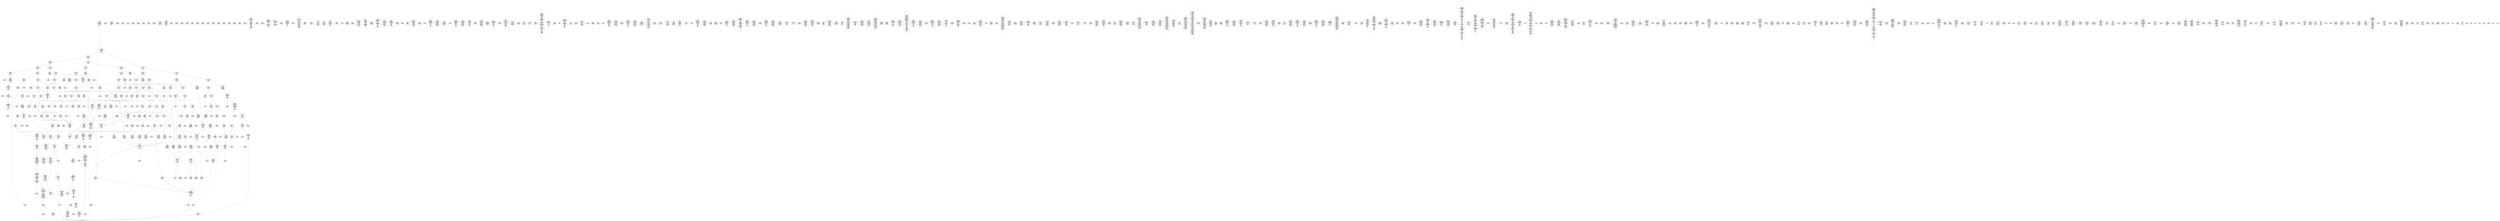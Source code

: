 /* Generated by GvGen v.1.0 (https://www.github.com/stricaud/gvgen) */

digraph G {
compound=true;
   node1 [label="[anywhere]"];
   node2 [label="# 0x0
PUSHX Data
PUSHX Data
MSTORE
PUSHX LogicData
CALLDATASIZE
LT
PUSHX Data
JUMPI
"];
   node3 [label="# 0xd
PUSHX Data
CALLDATALOAD
PUSHX BitData
SHR
PUSHX LogicData
GT
PUSHX Data
JUMPI
"];
   node4 [label="# 0x1e
PUSHX LogicData
GT
PUSHX Data
JUMPI
"];
   node5 [label="# 0x29
PUSHX LogicData
GT
PUSHX Data
JUMPI
"];
   node6 [label="# 0x34
PUSHX LogicData
EQ
PUSHX Data
JUMPI
"];
   node7 [label="# 0x3f
PUSHX LogicData
EQ
PUSHX Data
JUMPI
"];
   node8 [label="# 0x4a
PUSHX LogicData
EQ
PUSHX Data
JUMPI
"];
   node9 [label="# 0x55
PUSHX LogicData
EQ
PUSHX Data
JUMPI
"];
   node10 [label="# 0x60
PUSHX LogicData
EQ
PUSHX Data
JUMPI
"];
   node11 [label="# 0x6b
PUSHX LogicData
EQ
PUSHX Data
JUMPI
"];
   node12 [label="# 0x76
PUSHX Data
REVERT
"];
   node13 [label="# 0x7a
JUMPDEST
PUSHX LogicData
EQ
PUSHX Data
JUMPI
"];
   node14 [label="# 0x86
PUSHX LogicData
EQ
PUSHX Data
JUMPI
"];
   node15 [label="# 0x91
PUSHX LogicData
EQ
PUSHX Data
JUMPI
"];
   node16 [label="# 0x9c
PUSHX LogicData
EQ
PUSHX Data
JUMPI
"];
   node17 [label="# 0xa7
PUSHX LogicData
EQ
PUSHX Data
JUMPI
"];
   node18 [label="# 0xb2
PUSHX Data
REVERT
"];
   node19 [label="# 0xb6
JUMPDEST
PUSHX LogicData
GT
PUSHX Data
JUMPI
"];
   node20 [label="# 0xc2
PUSHX LogicData
EQ
PUSHX Data
JUMPI
"];
   node21 [label="# 0xcd
PUSHX LogicData
EQ
PUSHX Data
JUMPI
"];
   node22 [label="# 0xd8
PUSHX LogicData
EQ
PUSHX Data
JUMPI
"];
   node23 [label="# 0xe3
PUSHX LogicData
EQ
PUSHX Data
JUMPI
"];
   node24 [label="# 0xee
PUSHX LogicData
EQ
PUSHX Data
JUMPI
"];
   node25 [label="# 0xf9
PUSHX LogicData
EQ
PUSHX Data
JUMPI
"];
   node26 [label="# 0x104
PUSHX Data
REVERT
"];
   node27 [label="# 0x108
JUMPDEST
PUSHX LogicData
EQ
PUSHX Data
JUMPI
"];
   node28 [label="# 0x114
PUSHX LogicData
EQ
PUSHX Data
JUMPI
"];
   node29 [label="# 0x11f
PUSHX LogicData
EQ
PUSHX Data
JUMPI
"];
   node30 [label="# 0x12a
PUSHX LogicData
EQ
PUSHX Data
JUMPI
"];
   node31 [label="# 0x135
PUSHX LogicData
EQ
PUSHX Data
JUMPI
"];
   node32 [label="# 0x140
PUSHX Data
REVERT
"];
   node33 [label="# 0x144
JUMPDEST
PUSHX LogicData
GT
PUSHX Data
JUMPI
"];
   node34 [label="# 0x150
PUSHX LogicData
GT
PUSHX Data
JUMPI
"];
   node35 [label="# 0x15b
PUSHX LogicData
EQ
PUSHX Data
JUMPI
"];
   node36 [label="# 0x166
PUSHX LogicData
EQ
PUSHX Data
JUMPI
"];
   node37 [label="# 0x171
PUSHX LogicData
EQ
PUSHX Data
JUMPI
"];
   node38 [label="# 0x17c
PUSHX LogicData
EQ
PUSHX Data
JUMPI
"];
   node39 [label="# 0x187
PUSHX LogicData
EQ
PUSHX Data
JUMPI
"];
   node40 [label="# 0x192
PUSHX LogicData
EQ
PUSHX Data
JUMPI
"];
   node41 [label="# 0x19d
PUSHX Data
REVERT
"];
   node42 [label="# 0x1a1
JUMPDEST
PUSHX LogicData
EQ
PUSHX Data
JUMPI
"];
   node43 [label="# 0x1ad
PUSHX LogicData
EQ
PUSHX Data
JUMPI
"];
   node44 [label="# 0x1b8
PUSHX LogicData
EQ
PUSHX Data
JUMPI
"];
   node45 [label="# 0x1c3
PUSHX LogicData
EQ
PUSHX Data
JUMPI
"];
   node46 [label="# 0x1ce
PUSHX LogicData
EQ
PUSHX Data
JUMPI
"];
   node47 [label="# 0x1d9
PUSHX Data
REVERT
"];
   node48 [label="# 0x1dd
JUMPDEST
PUSHX LogicData
GT
PUSHX Data
JUMPI
"];
   node49 [label="# 0x1e9
PUSHX LogicData
EQ
PUSHX Data
JUMPI
"];
   node50 [label="# 0x1f4
PUSHX LogicData
EQ
PUSHX Data
JUMPI
"];
   node51 [label="# 0x1ff
PUSHX LogicData
EQ
PUSHX Data
JUMPI
"];
   node52 [label="# 0x20a
PUSHX LogicData
EQ
PUSHX Data
JUMPI
"];
   node53 [label="# 0x215
PUSHX LogicData
EQ
PUSHX Data
JUMPI
"];
   node54 [label="# 0x220
PUSHX LogicData
EQ
PUSHX Data
JUMPI
"];
   node55 [label="# 0x22b
PUSHX Data
REVERT
"];
   node56 [label="# 0x22f
JUMPDEST
PUSHX LogicData
EQ
PUSHX Data
JUMPI
"];
   node57 [label="# 0x23b
PUSHX LogicData
EQ
PUSHX Data
JUMPI
"];
   node58 [label="# 0x246
PUSHX LogicData
EQ
PUSHX Data
JUMPI
"];
   node59 [label="# 0x251
PUSHX LogicData
EQ
PUSHX Data
JUMPI
"];
   node60 [label="# 0x25c
PUSHX LogicData
EQ
PUSHX Data
JUMPI
"];
   node61 [label="# 0x267
JUMPDEST
PUSHX Data
REVERT
"];
   node62 [label="# 0x26c
JUMPDEST
CALLVALUE
ISZERO
PUSHX Data
JUMPI
"];
   node63 [label="# 0x274
PUSHX Data
REVERT
"];
   node64 [label="# 0x278
JUMPDEST
PUSHX Data
PUSHX Data
CALLDATASIZE
PUSHX Data
PUSHX Data
JUMP
"];
   node65 [label="# 0x287
JUMPDEST
PUSHX Data
JUMP
"];
   node66 [label="# 0x28c
JUMPDEST
PUSHX MemData
MLOAD
ISZERO
ISZERO
MSTORE
PUSHX ArithData
ADD
"];
   node67 [label="# 0x298
JUMPDEST
PUSHX MemData
MLOAD
SUB
RETURN
"];
   node68 [label="# 0x2a1
JUMPDEST
CALLVALUE
ISZERO
PUSHX Data
JUMPI
"];
   node69 [label="# 0x2a9
PUSHX Data
REVERT
"];
   node70 [label="# 0x2ad
JUMPDEST
PUSHX Data
PUSHX Data
JUMP
"];
   node71 [label="# 0x2b6
JUMPDEST
PUSHX MemData
MLOAD
PUSHX Data
PUSHX Data
JUMP
"];
   node72 [label="# 0x2c3
JUMPDEST
CALLVALUE
ISZERO
PUSHX Data
JUMPI
"];
   node73 [label="# 0x2cb
PUSHX Data
REVERT
"];
   node74 [label="# 0x2cf
JUMPDEST
PUSHX Data
PUSHX Data
CALLDATASIZE
PUSHX Data
PUSHX Data
JUMP
"];
   node75 [label="# 0x2de
JUMPDEST
PUSHX Data
JUMP
"];
   node76 [label="# 0x2e3
JUMPDEST
PUSHX MemData
MLOAD
PUSHX ArithData
PUSHX BitData
PUSHX BitData
SHL
SUB
AND
MSTORE
PUSHX ArithData
ADD
PUSHX Data
JUMP
"];
   node77 [label="# 0x2fb
JUMPDEST
CALLVALUE
ISZERO
PUSHX Data
JUMPI
"];
   node78 [label="# 0x303
PUSHX Data
REVERT
"];
   node79 [label="# 0x307
JUMPDEST
PUSHX Data
PUSHX Data
CALLDATASIZE
PUSHX Data
PUSHX Data
JUMP
"];
   node80 [label="# 0x316
JUMPDEST
PUSHX Data
JUMP
"];
   node81 [label="# 0x31b
JUMPDEST
STOP
"];
   node82 [label="# 0x31d
JUMPDEST
CALLVALUE
ISZERO
PUSHX Data
JUMPI
"];
   node83 [label="# 0x325
PUSHX Data
REVERT
"];
   node84 [label="# 0x329
JUMPDEST
PUSHX Data
PUSHX StorData
SLOAD
JUMP
"];
   node85 [label="# 0x333
JUMPDEST
PUSHX MemData
MLOAD
MSTORE
PUSHX ArithData
ADD
PUSHX Data
JUMP
"];
   node86 [label="# 0x341
JUMPDEST
CALLVALUE
ISZERO
PUSHX Data
JUMPI
"];
   node87 [label="# 0x349
PUSHX Data
REVERT
"];
   node88 [label="# 0x34d
JUMPDEST
PUSHX Data
PUSHX Data
CALLDATASIZE
PUSHX Data
PUSHX Data
JUMP
"];
   node89 [label="# 0x35c
JUMPDEST
PUSHX Data
JUMP
"];
   node90 [label="# 0x361
JUMPDEST
CALLVALUE
ISZERO
PUSHX Data
JUMPI
"];
   node91 [label="# 0x369
PUSHX Data
REVERT
"];
   node92 [label="# 0x36d
JUMPDEST
PUSHX Data
PUSHX Data
CALLDATASIZE
PUSHX Data
PUSHX Data
JUMP
"];
   node93 [label="# 0x37c
JUMPDEST
PUSHX Data
JUMP
"];
   node94 [label="# 0x381
JUMPDEST
CALLVALUE
ISZERO
PUSHX Data
JUMPI
"];
   node95 [label="# 0x389
PUSHX Data
REVERT
"];
   node96 [label="# 0x38d
JUMPDEST
PUSHX Data
PUSHX StorData
SLOAD
PUSHX StorData
SLOAD
SUB
PUSHX BitData
NOT
ADD
JUMP
"];
   node97 [label="# 0x39f
JUMPDEST
CALLVALUE
ISZERO
PUSHX Data
JUMPI
"];
   node98 [label="# 0x3a7
PUSHX Data
REVERT
"];
   node99 [label="# 0x3ab
JUMPDEST
PUSHX Data
PUSHX Data
CALLDATASIZE
PUSHX Data
PUSHX Data
JUMP
"];
   node100 [label="# 0x3ba
JUMPDEST
PUSHX Data
JUMP
"];
   node101 [label="# 0x3bf
JUMPDEST
CALLVALUE
ISZERO
PUSHX Data
JUMPI
"];
   node102 [label="# 0x3c7
PUSHX Data
REVERT
"];
   node103 [label="# 0x3cb
JUMPDEST
PUSHX Data
PUSHX StorData
SLOAD
JUMP
"];
   node104 [label="# 0x3d5
JUMPDEST
CALLVALUE
ISZERO
PUSHX Data
JUMPI
"];
   node105 [label="# 0x3dd
PUSHX Data
REVERT
"];
   node106 [label="# 0x3e1
JUMPDEST
PUSHX Data
PUSHX Data
JUMP
"];
   node107 [label="# 0x3ea
JUMPDEST
CALLVALUE
ISZERO
PUSHX Data
JUMPI
"];
   node108 [label="# 0x3f2
PUSHX Data
REVERT
"];
   node109 [label="# 0x3f6
JUMPDEST
PUSHX Data
PUSHX Data
CALLDATASIZE
PUSHX Data
PUSHX Data
JUMP
"];
   node110 [label="# 0x405
JUMPDEST
PUSHX Data
JUMP
"];
   node111 [label="# 0x40a
JUMPDEST
CALLVALUE
ISZERO
PUSHX Data
JUMPI
"];
   node112 [label="# 0x412
PUSHX Data
REVERT
"];
   node113 [label="# 0x416
JUMPDEST
PUSHX Data
PUSHX Data
CALLDATASIZE
PUSHX Data
PUSHX Data
JUMP
"];
   node114 [label="# 0x425
JUMPDEST
PUSHX Data
JUMP
"];
   node115 [label="# 0x42a
JUMPDEST
PUSHX MemData
MLOAD
PUSHX Data
PUSHX Data
JUMP
"];
   node116 [label="# 0x437
JUMPDEST
CALLVALUE
ISZERO
PUSHX Data
JUMPI
"];
   node117 [label="# 0x43f
PUSHX Data
REVERT
"];
   node118 [label="# 0x443
JUMPDEST
PUSHX Data
PUSHX Data
CALLDATASIZE
PUSHX Data
PUSHX Data
JUMP
"];
   node119 [label="# 0x452
JUMPDEST
PUSHX Data
PUSHX Data
MSTORE
PUSHX Data
MSTORE
PUSHX Data
SHA3
SLOAD
JUMP
"];
   node120 [label="# 0x464
JUMPDEST
CALLVALUE
ISZERO
PUSHX Data
JUMPI
"];
   node121 [label="# 0x46c
PUSHX Data
REVERT
"];
   node122 [label="# 0x470
JUMPDEST
PUSHX Data
PUSHX Data
CALLDATASIZE
PUSHX Data
PUSHX Data
JUMP
"];
   node123 [label="# 0x47f
JUMPDEST
PUSHX Data
JUMP
"];
   node124 [label="# 0x484
JUMPDEST
CALLVALUE
ISZERO
PUSHX Data
JUMPI
"];
   node125 [label="# 0x48c
PUSHX Data
REVERT
"];
   node126 [label="# 0x490
JUMPDEST
PUSHX Data
PUSHX Data
CALLDATASIZE
PUSHX Data
PUSHX Data
JUMP
"];
   node127 [label="# 0x49f
JUMPDEST
PUSHX Data
JUMP
"];
   node128 [label="# 0x4a4
JUMPDEST
CALLVALUE
ISZERO
PUSHX Data
JUMPI
"];
   node129 [label="# 0x4ac
PUSHX Data
REVERT
"];
   node130 [label="# 0x4b0
JUMPDEST
PUSHX StorData
SLOAD
PUSHX Data
PUSHX Data
DIV
PUSHX BitData
AND
JUMP
"];
   node131 [label="# 0x4c4
JUMPDEST
CALLVALUE
ISZERO
PUSHX Data
JUMPI
"];
   node132 [label="# 0x4cc
PUSHX Data
REVERT
"];
   node133 [label="# 0x4d0
JUMPDEST
PUSHX Data
PUSHX Data
JUMP
"];
   node134 [label="# 0x4d9
JUMPDEST
CALLVALUE
ISZERO
PUSHX Data
JUMPI
"];
   node135 [label="# 0x4e1
PUSHX Data
REVERT
"];
   node136 [label="# 0x4e5
JUMPDEST
PUSHX Data
PUSHX Data
CALLDATASIZE
PUSHX Data
PUSHX Data
JUMP
"];
   node137 [label="# 0x4f4
JUMPDEST
PUSHX Data
JUMP
"];
   node138 [label="# 0x4f9
JUMPDEST
CALLVALUE
ISZERO
PUSHX Data
JUMPI
"];
   node139 [label="# 0x501
PUSHX Data
REVERT
"];
   node140 [label="# 0x505
JUMPDEST
PUSHX Data
PUSHX StorData
SLOAD
JUMP
"];
   node141 [label="# 0x50f
JUMPDEST
CALLVALUE
ISZERO
PUSHX Data
JUMPI
"];
   node142 [label="# 0x517
PUSHX Data
REVERT
"];
   node143 [label="# 0x51b
JUMPDEST
PUSHX StorData
SLOAD
PUSHX Data
PUSHX BitData
AND
JUMP
"];
   node144 [label="# 0x529
JUMPDEST
CALLVALUE
ISZERO
PUSHX Data
JUMPI
"];
   node145 [label="# 0x531
PUSHX Data
REVERT
"];
   node146 [label="# 0x535
JUMPDEST
PUSHX Data
PUSHX Data
JUMP
"];
   node147 [label="# 0x53e
JUMPDEST
CALLVALUE
ISZERO
PUSHX Data
JUMPI
"];
   node148 [label="# 0x546
PUSHX Data
REVERT
"];
   node149 [label="# 0x54a
JUMPDEST
PUSHX Data
PUSHX Data
CALLDATASIZE
PUSHX Data
PUSHX Data
JUMP
"];
   node150 [label="# 0x559
JUMPDEST
PUSHX Data
JUMP
"];
   node151 [label="# 0x55e
JUMPDEST
CALLVALUE
ISZERO
PUSHX Data
JUMPI
"];
   node152 [label="# 0x566
PUSHX Data
REVERT
"];
   node153 [label="# 0x56a
JUMPDEST
PUSHX StorData
SLOAD
PUSHX Data
PUSHX Data
DIV
PUSHX BitData
AND
JUMP
"];
   node154 [label="# 0x57d
JUMPDEST
CALLVALUE
ISZERO
PUSHX Data
JUMPI
"];
   node155 [label="# 0x585
PUSHX Data
REVERT
"];
   node156 [label="# 0x589
JUMPDEST
PUSHX Data
PUSHX Data
CALLDATASIZE
PUSHX Data
PUSHX Data
JUMP
"];
   node157 [label="# 0x598
JUMPDEST
PUSHX Data
JUMP
"];
   node158 [label="# 0x59d
JUMPDEST
CALLVALUE
ISZERO
PUSHX Data
JUMPI
"];
   node159 [label="# 0x5a5
PUSHX Data
REVERT
"];
   node160 [label="# 0x5a9
JUMPDEST
PUSHX Data
PUSHX Data
JUMP
"];
   node161 [label="# 0x5b2
JUMPDEST
CALLVALUE
ISZERO
PUSHX Data
JUMPI
"];
   node162 [label="# 0x5ba
PUSHX Data
REVERT
"];
   node163 [label="# 0x5be
JUMPDEST
PUSHX Data
PUSHX Data
CALLDATASIZE
PUSHX Data
PUSHX Data
JUMP
"];
   node164 [label="# 0x5cd
JUMPDEST
PUSHX Data
JUMP
"];
   node165 [label="# 0x5d2
JUMPDEST
CALLVALUE
ISZERO
PUSHX Data
JUMPI
"];
   node166 [label="# 0x5da
PUSHX Data
REVERT
"];
   node167 [label="# 0x5de
JUMPDEST
PUSHX Data
PUSHX Data
CALLDATASIZE
PUSHX Data
PUSHX Data
JUMP
"];
   node168 [label="# 0x5ed
JUMPDEST
PUSHX Data
JUMP
"];
   node169 [label="# 0x5f2
JUMPDEST
CALLVALUE
ISZERO
PUSHX Data
JUMPI
"];
   node170 [label="# 0x5fa
PUSHX Data
REVERT
"];
   node171 [label="# 0x5fe
JUMPDEST
PUSHX StorData
SLOAD
PUSHX ArithData
PUSHX BitData
PUSHX BitData
SHL
SUB
AND
PUSHX Data
JUMP
"];
   node172 [label="# 0x610
JUMPDEST
CALLVALUE
ISZERO
PUSHX Data
JUMPI
"];
   node173 [label="# 0x618
PUSHX Data
REVERT
"];
   node174 [label="# 0x61c
JUMPDEST
PUSHX Data
PUSHX StorData
SLOAD
JUMP
"];
   node175 [label="# 0x626
JUMPDEST
CALLVALUE
ISZERO
PUSHX Data
JUMPI
"];
   node176 [label="# 0x62e
PUSHX Data
REVERT
"];
   node177 [label="# 0x632
JUMPDEST
PUSHX Data
PUSHX Data
JUMP
"];
   node178 [label="# 0x63b
JUMPDEST
PUSHX Data
PUSHX Data
CALLDATASIZE
PUSHX Data
PUSHX Data
JUMP
"];
   node179 [label="# 0x649
JUMPDEST
PUSHX Data
JUMP
"];
   node180 [label="# 0x64e
JUMPDEST
CALLVALUE
ISZERO
PUSHX Data
JUMPI
"];
   node181 [label="# 0x656
PUSHX Data
REVERT
"];
   node182 [label="# 0x65a
JUMPDEST
PUSHX Data
PUSHX Data
CALLDATASIZE
PUSHX Data
PUSHX Data
JUMP
"];
   node183 [label="# 0x669
JUMPDEST
PUSHX Data
JUMP
"];
   node184 [label="# 0x66e
JUMPDEST
CALLVALUE
ISZERO
PUSHX Data
JUMPI
"];
   node185 [label="# 0x676
PUSHX Data
REVERT
"];
   node186 [label="# 0x67a
JUMPDEST
PUSHX Data
PUSHX Data
JUMP
"];
   node187 [label="# 0x683
JUMPDEST
CALLVALUE
ISZERO
PUSHX Data
JUMPI
"];
   node188 [label="# 0x68b
PUSHX Data
REVERT
"];
   node189 [label="# 0x68f
JUMPDEST
PUSHX Data
PUSHX Data
CALLDATASIZE
PUSHX Data
PUSHX Data
JUMP
"];
   node190 [label="# 0x69e
JUMPDEST
PUSHX Data
JUMP
"];
   node191 [label="# 0x6a3
JUMPDEST
CALLVALUE
ISZERO
PUSHX Data
JUMPI
"];
   node192 [label="# 0x6ab
PUSHX Data
REVERT
"];
   node193 [label="# 0x6af
JUMPDEST
PUSHX Data
PUSHX Data
CALLDATASIZE
PUSHX Data
PUSHX Data
JUMP
"];
   node194 [label="# 0x6be
JUMPDEST
PUSHX Data
JUMP
"];
   node195 [label="# 0x6c3
JUMPDEST
CALLVALUE
ISZERO
PUSHX Data
JUMPI
"];
   node196 [label="# 0x6cb
PUSHX Data
REVERT
"];
   node197 [label="# 0x6cf
JUMPDEST
PUSHX Data
PUSHX Data
CALLDATASIZE
PUSHX Data
PUSHX Data
JUMP
"];
   node198 [label="# 0x6de
JUMPDEST
PUSHX Data
JUMP
"];
   node199 [label="# 0x6e3
JUMPDEST
CALLVALUE
ISZERO
PUSHX Data
JUMPI
"];
   node200 [label="# 0x6eb
PUSHX Data
REVERT
"];
   node201 [label="# 0x6ef
JUMPDEST
PUSHX Data
PUSHX Data
CALLDATASIZE
PUSHX Data
PUSHX Data
JUMP
"];
   node202 [label="# 0x6fe
JUMPDEST
PUSHX Data
JUMP
"];
   node203 [label="# 0x703
JUMPDEST
PUSHX Data
PUSHX Data
CALLDATASIZE
PUSHX Data
PUSHX Data
JUMP
"];
   node204 [label="# 0x711
JUMPDEST
PUSHX Data
JUMP
"];
   node205 [label="# 0x716
JUMPDEST
CALLVALUE
ISZERO
PUSHX Data
JUMPI
"];
   node206 [label="# 0x71e
PUSHX Data
REVERT
"];
   node207 [label="# 0x722
JUMPDEST
PUSHX Data
PUSHX StorData
SLOAD
JUMP
"];
   node208 [label="# 0x72c
JUMPDEST
CALLVALUE
ISZERO
PUSHX Data
JUMPI
"];
   node209 [label="# 0x734
PUSHX Data
REVERT
"];
   node210 [label="# 0x738
JUMPDEST
PUSHX Data
PUSHX Data
CALLDATASIZE
PUSHX Data
PUSHX Data
JUMP
"];
   node211 [label="# 0x747
JUMPDEST
PUSHX Data
JUMP
"];
   node212 [label="# 0x74c
JUMPDEST
CALLVALUE
ISZERO
PUSHX Data
JUMPI
"];
   node213 [label="# 0x754
PUSHX Data
REVERT
"];
   node214 [label="# 0x758
JUMPDEST
PUSHX Data
PUSHX Data
CALLDATASIZE
PUSHX Data
PUSHX Data
JUMP
"];
   node215 [label="# 0x767
JUMPDEST
PUSHX ArithData
PUSHX BitData
PUSHX BitData
SHL
SUB
AND
PUSHX Data
MSTORE
PUSHX Data
PUSHX Data
MSTORE
PUSHX Data
SHA3
AND
MSTORE
MSTORE
SHA3
SLOAD
PUSHX BitData
AND
JUMP
"];
   node216 [label="# 0x795
JUMPDEST
CALLVALUE
ISZERO
PUSHX Data
JUMPI
"];
   node217 [label="# 0x79d
PUSHX Data
REVERT
"];
   node218 [label="# 0x7a1
JUMPDEST
PUSHX Data
PUSHX Data
CALLDATASIZE
PUSHX Data
PUSHX Data
JUMP
"];
   node219 [label="# 0x7b0
JUMPDEST
PUSHX Data
JUMP
"];
   node220 [label="# 0x7b5
JUMPDEST
CALLVALUE
ISZERO
PUSHX Data
JUMPI
"];
   node221 [label="# 0x7bd
PUSHX Data
REVERT
"];
   node222 [label="# 0x7c1
JUMPDEST
PUSHX Data
PUSHX Data
CALLDATASIZE
PUSHX Data
PUSHX Data
JUMP
"];
   node223 [label="# 0x7d0
JUMPDEST
PUSHX Data
JUMP
"];
   node224 [label="# 0x7d5
JUMPDEST
PUSHX Data
PUSHX ArithData
PUSHX BitData
PUSHX BitData
SHL
SUB
NOT
AND
PUSHX BitData
PUSHX BitData
SHL
EQ
PUSHX Data
JUMPI
"];
   node225 [label="# 0x7f1
PUSHX ArithData
PUSHX BitData
PUSHX BitData
SHL
SUB
NOT
AND
PUSHX BitData
PUSHX BitData
SHL
EQ
"];
   node226 [label="# 0x806
JUMPDEST
PUSHX Data
JUMPI
"];
   node227 [label="# 0x80c
PUSHX BitData
PUSHX BitData
SHL
PUSHX ArithData
PUSHX BitData
PUSHX BitData
SHL
SUB
NOT
AND
EQ
"];
   node228 [label="# 0x821
JUMPDEST
JUMP
"];
   node229 [label="# 0x827
JUMPDEST
PUSHX Data
PUSHX StorData
SLOAD
PUSHX Data
PUSHX Data
JUMP
"];
   node230 [label="# 0x836
JUMPDEST
PUSHX ArithData
ADD
PUSHX ArithData
DIV
MUL
PUSHX ArithData
ADD
PUSHX MemData
MLOAD
ADD
PUSHX Data
MSTORE
MSTORE
PUSHX ArithData
ADD
SLOAD
PUSHX Data
PUSHX Data
JUMP
"];
   node231 [label="# 0x862
JUMPDEST
ISZERO
PUSHX Data
JUMPI
"];
   node232 [label="# 0x869
PUSHX LogicData
LT
PUSHX Data
JUMPI
"];
   node233 [label="# 0x871
PUSHX ArithData
SLOAD
DIV
MUL
MSTORE
PUSHX ArithData
ADD
PUSHX Data
JUMP
"];
   node234 [label="# 0x884
JUMPDEST
ADD
PUSHX Data
MSTORE
PUSHX Data
PUSHX Data
SHA3
"];
   node235 [label="# 0x892
JUMPDEST
SLOAD
MSTORE
PUSHX ArithData
ADD
PUSHX ArithData
ADD
GT
PUSHX Data
JUMPI
"];
   node236 [label="# 0x8a6
SUB
PUSHX BitData
AND
ADD
"];
   node237 [label="# 0x8af
JUMPDEST
JUMP
"];
   node238 [label="# 0x8b9
JUMPDEST
PUSHX Data
PUSHX Data
PUSHX Data
JUMP
"];
   node239 [label="# 0x8c4
JUMPDEST
PUSHX Data
JUMPI
"];
   node240 [label="# 0x8c9
PUSHX MemData
MLOAD
PUSHX BitData
PUSHX BitData
SHL
MSTORE
PUSHX ArithData
ADD
PUSHX MemData
MLOAD
SUB
REVERT
"];
   node241 [label="# 0x8e1
JUMPDEST
PUSHX Data
MSTORE
PUSHX Data
PUSHX Data
MSTORE
PUSHX Data
SHA3
SLOAD
PUSHX ArithData
PUSHX BitData
PUSHX BitData
SHL
SUB
AND
JUMP
"];
   node242 [label="# 0x8fd
JUMPDEST
PUSHX Data
PUSHX Data
PUSHX Data
JUMP
"];
   node243 [label="# 0x908
JUMPDEST
PUSHX ArithData
PUSHX BitData
PUSHX BitData
SHL
SUB
AND
PUSHX ArithData
PUSHX BitData
PUSHX BitData
SHL
SUB
AND
EQ
ISZERO
PUSHX Data
JUMPI
"];
   node244 [label="# 0x925
PUSHX MemData
MLOAD
PUSHX BitData
PUSHX BitData
SHL
MSTORE
PUSHX ArithData
ADD
PUSHX MemData
MLOAD
SUB
REVERT
"];
   node245 [label="# 0x93d
JUMPDEST
CALLER
PUSHX ArithData
PUSHX BitData
PUSHX BitData
SHL
SUB
AND
EQ
ISZERO
PUSHX Data
JUMPI
"];
   node246 [label="# 0x951
PUSHX Data
CALLER
PUSHX Data
JUMP
"];
   node247 [label="# 0x95b
JUMPDEST
ISZERO
"];
   node248 [label="# 0x95d
JUMPDEST
ISZERO
PUSHX Data
JUMPI
"];
   node249 [label="# 0x963
PUSHX MemData
MLOAD
PUSHX BitData
PUSHX BitData
SHL
MSTORE
PUSHX ArithData
ADD
PUSHX MemData
MLOAD
SUB
REVERT
"];
   node250 [label="# 0x97b
JUMPDEST
PUSHX Data
PUSHX Data
JUMP
"];
   node251 [label="# 0x986
JUMPDEST
JUMP
"];
   node252 [label="# 0x98b
JUMPDEST
PUSHX StorData
SLOAD
PUSHX ArithData
PUSHX BitData
PUSHX BitData
SHL
SUB
AND
CALLER
EQ
PUSHX Data
JUMPI
"];
   node253 [label="# 0x99e
PUSHX MemData
MLOAD
PUSHX BitData
PUSHX BitData
SHL
MSTORE
PUSHX ArithData
ADD
PUSHX Data
PUSHX Data
JUMP
"];
   node254 [label="# 0x9b5
JUMPDEST
PUSHX MemData
MLOAD
SUB
REVERT
"];
   node255 [label="# 0x9be
JUMPDEST
MLOAD
PUSHX Data
PUSHX Data
PUSHX ArithData
ADD
PUSHX Data
JUMP
"];
   node256 [label="# 0x9d1
JUMPDEST
JUMP
"];
   node257 [label="# 0x9d5
JUMPDEST
PUSHX StorData
SLOAD
PUSHX ArithData
PUSHX BitData
PUSHX BitData
SHL
SUB
AND
CALLER
EQ
PUSHX Data
JUMPI
"];
   node258 [label="# 0x9e8
PUSHX MemData
MLOAD
PUSHX BitData
PUSHX BitData
SHL
MSTORE
PUSHX ArithData
ADD
PUSHX Data
PUSHX Data
JUMP
"];
   node259 [label="# 0x9ff
JUMPDEST
PUSHX StorData
SLOAD
PUSHX BitData
NOT
AND
ISZERO
ISZERO
OR
SSTORE
JUMP
"];
   node260 [label="# 0xa12
JUMPDEST
PUSHX Data
PUSHX Data
JUMP
"];
   node261 [label="# 0xa1d
JUMPDEST
PUSHX StorData
SLOAD
PUSHX ArithData
PUSHX BitData
PUSHX BitData
SHL
SUB
AND
CALLER
EQ
PUSHX Data
JUMPI
"];
   node262 [label="# 0xa30
PUSHX MemData
MLOAD
PUSHX BitData
PUSHX BitData
SHL
MSTORE
PUSHX ArithData
ADD
PUSHX Data
PUSHX Data
JUMP
"];
   node263 [label="# 0xa47
JUMPDEST
PUSHX LogicData
PUSHX StorData
SLOAD
EQ
ISZERO
PUSHX Data
JUMPI
"];
   node264 [label="# 0xa53
PUSHX MemData
MLOAD
PUSHX BitData
PUSHX BitData
SHL
MSTORE
PUSHX ArithData
ADD
PUSHX Data
PUSHX Data
JUMP
"];
   node265 [label="# 0xa6a
JUMPDEST
PUSHX Data
PUSHX Data
SSTORE
PUSHX Data
PUSHX Data
PUSHX StorData
SLOAD
PUSHX ArithData
PUSHX BitData
PUSHX BitData
SHL
SUB
AND
JUMP
"];
   node266 [label="# 0xa83
JUMPDEST
PUSHX ArithData
PUSHX BitData
PUSHX BitData
SHL
SUB
AND
SELFBALANCE
PUSHX MemData
MLOAD
PUSHX Data
PUSHX MemData
MLOAD
SUB
GAS
CALL
RETURNDATASIZE
PUSHX LogicData
EQ
PUSHX Data
JUMPI
"];
   node267 [label="# 0xaac
PUSHX MemData
MLOAD
PUSHX BitData
NOT
PUSHX ArithData
RETURNDATASIZE
ADD
AND
ADD
PUSHX Data
MSTORE
RETURNDATASIZE
MSTORE
RETURNDATASIZE
PUSHX Data
PUSHX ArithData
ADD
RETURNDATACOPY
PUSHX Data
JUMP
"];
   node268 [label="# 0xacd
JUMPDEST
PUSHX Data
"];
   node269 [label="# 0xad2
JUMPDEST
PUSHX Data
JUMPI
"];
   node270 [label="# 0xadc
PUSHX Data
REVERT
"];
   node271 [label="# 0xae0
JUMPDEST
PUSHX Data
PUSHX Data
SSTORE
JUMP
"];
   node272 [label="# 0xae8
JUMPDEST
PUSHX Data
PUSHX MemData
MLOAD
PUSHX ArithData
ADD
PUSHX Data
MSTORE
PUSHX Data
MSTORE
PUSHX Data
JUMP
"];
   node273 [label="# 0xb03
JUMPDEST
PUSHX Data
PUSHX Data
PUSHX Data
PUSHX Data
JUMP
"];
   node274 [label="# 0xb10
JUMPDEST
PUSHX Data
PUSHX ArithData
PUSHX BitData
PUSHX BitData
SHL
SUB
GT
ISZERO
PUSHX Data
JUMPI
"];
   node275 [label="# 0xb25
PUSHX Data
PUSHX Data
JUMP
"];
   node276 [label="# 0xb2c
JUMPDEST
PUSHX MemData
MLOAD
MSTORE
PUSHX ArithData
MUL
PUSHX ArithData
ADD
ADD
PUSHX Data
MSTORE
ISZERO
PUSHX Data
JUMPI
"];
   node277 [label="# 0xb46
PUSHX ArithData
ADD
PUSHX ArithData
MUL
CALLDATASIZE
CALLDATACOPY
ADD
"];
   node278 [label="# 0xb55
JUMPDEST
PUSHX Data
PUSHX Data
"];
   node279 [label="# 0xb5e
JUMPDEST
LT
ISZERO
PUSHX Data
JUMPI
"];
   node280 [label="# 0xb68
PUSHX StorData
SLOAD
GT
ISZERO
"];
   node281 [label="# 0xb6f
JUMPDEST
ISZERO
PUSHX Data
JUMPI
"];
   node282 [label="# 0xb75
PUSHX Data
MSTORE
PUSHX Data
PUSHX ArithData
MSTORE
PUSHX Data
SHA3
MLOAD
PUSHX ArithData
ADD
MSTORE
SLOAD
PUSHX ArithData
PUSHX BitData
PUSHX BitData
SHL
SUB
AND
MSTORE
PUSHX BitData
PUSHX BitData
SHL
DIV
PUSHX ArithData
PUSHX BitData
PUSHX BitData
SHL
SUB
AND
ADD
MSTORE
PUSHX BitData
PUSHX BitData
SHL
DIV
PUSHX BitData
AND
ISZERO
ISZERO
ADD
MSTORE
PUSHX Data
JUMPI
"];
   node283 [label="# 0xbce
MLOAD
PUSHX ArithData
PUSHX BitData
PUSHX BitData
SHL
SUB
AND
ISZERO
ISZERO
"];
   node284 [label="# 0xbdc
JUMPDEST
ISZERO
PUSHX Data
JUMPI
"];
   node285 [label="# 0xbe2
MLOAD
"];
   node286 [label="# 0xbe6
JUMPDEST
PUSHX ArithData
PUSHX BitData
PUSHX BitData
SHL
SUB
AND
PUSHX ArithData
PUSHX BitData
PUSHX BitData
SHL
SUB
AND
EQ
ISZERO
PUSHX Data
JUMPI
"];
   node287 [label="# 0xc01
MLOAD
LT
PUSHX Data
JUMPI
"];
   node288 [label="# 0xc0c
PUSHX Data
PUSHX Data
JUMP
"];
   node289 [label="# 0xc13
JUMPDEST
PUSHX ArithData
MUL
ADD
ADD
MSTORE
PUSHX Data
PUSHX Data
JUMP
"];
   node290 [label="# 0xc28
JUMPDEST
"];
   node291 [label="# 0xc2c
JUMPDEST
PUSHX Data
PUSHX Data
JUMP
"];
   node292 [label="# 0xc36
JUMPDEST
PUSHX Data
JUMP
"];
   node293 [label="# 0xc3f
JUMPDEST
JUMP
"];
   node294 [label="# 0xc4a
JUMPDEST
PUSHX StorData
SLOAD
PUSHX ArithData
PUSHX BitData
PUSHX BitData
SHL
SUB
AND
CALLER
EQ
PUSHX Data
JUMPI
"];
   node295 [label="# 0xc5d
PUSHX MemData
MLOAD
PUSHX BitData
PUSHX BitData
SHL
MSTORE
PUSHX ArithData
ADD
PUSHX Data
PUSHX Data
JUMP
"];
   node296 [label="# 0xc74
JUMPDEST
PUSHX Data
SSTORE
JUMP
"];
   node297 [label="# 0xc79
JUMPDEST
PUSHX StorData
SLOAD
PUSHX ArithData
PUSHX BitData
PUSHX BitData
SHL
SUB
AND
CALLER
EQ
PUSHX Data
JUMPI
"];
   node298 [label="# 0xc8c
PUSHX MemData
MLOAD
PUSHX BitData
PUSHX BitData
SHL
MSTORE
PUSHX ArithData
ADD
PUSHX Data
PUSHX Data
JUMP
"];
   node299 [label="# 0xca3
JUMPDEST
MLOAD
PUSHX Data
PUSHX Data
PUSHX ArithData
ADD
PUSHX Data
JUMP
"];
   node300 [label="# 0xcb6
JUMPDEST
PUSHX StorData
SLOAD
PUSHX Data
PUSHX Data
JUMP
"];
   node301 [label="# 0xcc3
JUMPDEST
PUSHX ArithData
ADD
PUSHX ArithData
DIV
MUL
PUSHX ArithData
ADD
PUSHX MemData
MLOAD
ADD
PUSHX Data
MSTORE
MSTORE
PUSHX ArithData
ADD
SLOAD
PUSHX Data
PUSHX Data
JUMP
"];
   node302 [label="# 0xcef
JUMPDEST
ISZERO
PUSHX Data
JUMPI
"];
   node303 [label="# 0xcf6
PUSHX LogicData
LT
PUSHX Data
JUMPI
"];
   node304 [label="# 0xcfe
PUSHX ArithData
SLOAD
DIV
MUL
MSTORE
PUSHX ArithData
ADD
PUSHX Data
JUMP
"];
   node305 [label="# 0xd11
JUMPDEST
ADD
PUSHX Data
MSTORE
PUSHX Data
PUSHX Data
SHA3
"];
   node306 [label="# 0xd1f
JUMPDEST
SLOAD
MSTORE
PUSHX ArithData
ADD
PUSHX ArithData
ADD
GT
PUSHX Data
JUMPI
"];
   node307 [label="# 0xd33
SUB
PUSHX BitData
AND
ADD
"];
   node308 [label="# 0xd3c
JUMPDEST
JUMP
"];
   node309 [label="# 0xd44
JUMPDEST
PUSHX StorData
SLOAD
PUSHX ArithData
PUSHX BitData
PUSHX BitData
SHL
SUB
AND
CALLER
EQ
PUSHX Data
JUMPI
"];
   node310 [label="# 0xd57
PUSHX MemData
MLOAD
PUSHX BitData
PUSHX BitData
SHL
MSTORE
PUSHX ArithData
ADD
PUSHX Data
PUSHX Data
JUMP
"];
   node311 [label="# 0xd6e
JUMPDEST
PUSHX Data
SSTORE
JUMP
"];
   node312 [label="# 0xd73
JUMPDEST
PUSHX StorData
SLOAD
PUSHX Data
PUSHX Data
JUMP
"];
   node313 [label="# 0xd80
JUMPDEST
PUSHX Data
PUSHX Data
PUSHX Data
JUMP
"];
   node314 [label="# 0xd8b
JUMPDEST
MLOAD
JUMP
"];
   node315 [label="# 0xd92
JUMPDEST
PUSHX Data
PUSHX ArithData
PUSHX BitData
PUSHX BitData
SHL
SUB
AND
PUSHX Data
JUMPI
"];
   node316 [label="# 0xda3
PUSHX MemData
MLOAD
PUSHX BitData
PUSHX BitData
SHL
MSTORE
PUSHX ArithData
ADD
PUSHX MemData
MLOAD
SUB
REVERT
"];
   node317 [label="# 0xdbb
JUMPDEST
PUSHX ArithData
PUSHX BitData
PUSHX BitData
SHL
SUB
AND
PUSHX Data
MSTORE
PUSHX Data
PUSHX Data
MSTORE
PUSHX Data
SHA3
SLOAD
PUSHX ArithData
PUSHX BitData
PUSHX BitData
SHL
SUB
AND
JUMP
"];
   node318 [label="# 0xde0
JUMPDEST
PUSHX StorData
SLOAD
PUSHX ArithData
PUSHX BitData
PUSHX BitData
SHL
SUB
AND
CALLER
EQ
PUSHX Data
JUMPI
"];
   node319 [label="# 0xdf3
PUSHX MemData
MLOAD
PUSHX BitData
PUSHX BitData
SHL
MSTORE
PUSHX ArithData
ADD
PUSHX Data
PUSHX Data
JUMP
"];
   node320 [label="# 0xe0a
JUMPDEST
PUSHX Data
PUSHX Data
PUSHX Data
JUMP
"];
   node321 [label="# 0xe14
JUMPDEST
JUMP
"];
   node322 [label="# 0xe16
JUMPDEST
PUSHX StorData
SLOAD
PUSHX ArithData
PUSHX BitData
PUSHX BitData
SHL
SUB
AND
CALLER
EQ
PUSHX Data
JUMPI
"];
   node323 [label="# 0xe29
PUSHX MemData
MLOAD
PUSHX BitData
PUSHX BitData
SHL
MSTORE
PUSHX ArithData
ADD
PUSHX Data
PUSHX Data
JUMP
"];
   node324 [label="# 0xe40
JUMPDEST
PUSHX Data
SSTORE
JUMP
"];
   node325 [label="# 0xe45
JUMPDEST
PUSHX StorData
SLOAD
PUSHX ArithData
PUSHX BitData
PUSHX BitData
SHL
SUB
AND
CALLER
EQ
PUSHX Data
JUMPI
"];
   node326 [label="# 0xe58
PUSHX MemData
MLOAD
PUSHX BitData
PUSHX BitData
SHL
MSTORE
PUSHX ArithData
ADD
PUSHX Data
PUSHX Data
JUMP
"];
   node327 [label="# 0xe6f
JUMPDEST
MLOAD
PUSHX Data
PUSHX Data
PUSHX ArithData
ADD
PUSHX Data
JUMP
"];
   node328 [label="# 0xe82
JUMPDEST
PUSHX Data
PUSHX StorData
SLOAD
PUSHX Data
PUSHX Data
JUMP
"];
   node329 [label="# 0xe91
JUMPDEST
PUSHX LogicData
GT
ISZERO
PUSHX Data
JUMPI
"];
   node330 [label="# 0xe9d
PUSHX StorData
SLOAD
GT
ISZERO
"];
   node331 [label="# 0xea4
JUMPDEST
PUSHX Data
JUMPI
"];
   node332 [label="# 0xea9
PUSHX MemData
MLOAD
PUSHX BitData
PUSHX BitData
SHL
MSTORE
PUSHX ArithData
ADD
PUSHX Data
PUSHX Data
JUMP
"];
   node333 [label="# 0xec0
JUMPDEST
PUSHX StorData
SLOAD
PUSHX Data
PUSHX StorData
SLOAD
PUSHX StorData
SLOAD
SUB
PUSHX BitData
NOT
ADD
JUMP
"];
   node334 [label="# 0xed5
JUMPDEST
PUSHX Data
PUSHX Data
JUMP
"];
   node335 [label="# 0xedf
JUMPDEST
GT
ISZERO
PUSHX Data
JUMPI
"];
   node336 [label="# 0xee6
PUSHX MemData
MLOAD
PUSHX BitData
PUSHX BitData
SHL
MSTORE
PUSHX ArithData
ADD
PUSHX Data
PUSHX Data
JUMP
"];
   node337 [label="# 0xefd
JUMPDEST
PUSHX StorData
SLOAD
PUSHX Data
PUSHX Data
JUMP
"];
   node338 [label="# 0xf0c
JUMPDEST
CALLVALUE
LT
ISZERO
PUSHX Data
JUMPI
"];
   node339 [label="# 0xf14
PUSHX MemData
MLOAD
PUSHX BitData
PUSHX BitData
SHL
MSTORE
PUSHX Data
PUSHX ArithData
ADD
MSTORE
PUSHX Data
PUSHX ArithData
ADD
MSTORE
PUSHX BitData
PUSHX BitData
SHL
PUSHX ArithData
ADD
MSTORE
PUSHX ArithData
ADD
PUSHX Data
JUMP
"];
   node340 [label="# 0xf51
JUMPDEST
PUSHX LogicData
PUSHX StorData
SLOAD
EQ
ISZERO
PUSHX Data
JUMPI
"];
   node341 [label="# 0xf5d
PUSHX MemData
MLOAD
PUSHX BitData
PUSHX BitData
SHL
MSTORE
PUSHX ArithData
ADD
PUSHX Data
PUSHX Data
JUMP
"];
   node342 [label="# 0xf74
JUMPDEST
PUSHX Data
PUSHX Data
SSTORE
PUSHX StorData
SLOAD
PUSHX BitData
AND
ISZERO
PUSHX Data
JUMPI
"];
   node343 [label="# 0xf85
PUSHX MemData
MLOAD
PUSHX BitData
PUSHX BitData
SHL
MSTORE
PUSHX Data
PUSHX ArithData
ADD
MSTORE
PUSHX Data
PUSHX ArithData
ADD
MSTORE
PUSHX Data
PUSHX ArithData
ADD
MSTORE
PUSHX ArithData
ADD
PUSHX Data
JUMP
"];
   node344 [label="# 0xfcc
JUMPDEST
PUSHX Data
CALLER
PUSHX Data
JUMP
"];
   node345 [label="# 0xfd6
JUMPDEST
PUSHX Data
PUSHX Data
SSTORE
JUMP
"];
   node346 [label="# 0xfe0
JUMPDEST
PUSHX ArithData
PUSHX BitData
PUSHX BitData
SHL
SUB
AND
CALLER
EQ
ISZERO
PUSHX Data
JUMPI
"];
   node347 [label="# 0xff2
PUSHX MemData
MLOAD
PUSHX BitData
PUSHX BitData
SHL
MSTORE
PUSHX ArithData
ADD
PUSHX MemData
MLOAD
SUB
REVERT
"];
   node348 [label="# 0x100a
JUMPDEST
CALLER
PUSHX Data
MSTORE
PUSHX Data
PUSHX ArithData
MSTORE
PUSHX MemData
SHA3
PUSHX ArithData
PUSHX BitData
PUSHX BitData
SHL
SUB
AND
MSTORE
MSTORE
SHA3
SLOAD
PUSHX BitData
NOT
AND
ISZERO
ISZERO
OR
SSTORE
MLOAD
MSTORE
PUSHX Data
ADD
PUSHX MemData
MLOAD
SUB
LOGX
JUMP
"];
   node349 [label="# 0x1076
JUMPDEST
PUSHX StorData
SLOAD
PUSHX Data
PUSHX Data
JUMP
"];
   node350 [label="# 0x1083
JUMPDEST
PUSHX StorData
SLOAD
PUSHX ArithData
PUSHX BitData
PUSHX BitData
SHL
SUB
AND
CALLER
EQ
PUSHX Data
JUMPI
"];
   node351 [label="# 0x1096
PUSHX MemData
MLOAD
PUSHX BitData
PUSHX BitData
SHL
MSTORE
PUSHX ArithData
ADD
PUSHX Data
PUSHX Data
JUMP
"];
   node352 [label="# 0x10ad
JUMPDEST
PUSHX Data
SSTORE
JUMP
"];
   node353 [label="# 0x10b2
JUMPDEST
PUSHX StorData
SLOAD
PUSHX ArithData
PUSHX BitData
PUSHX BitData
SHL
SUB
AND
CALLER
EQ
PUSHX Data
JUMPI
"];
   node354 [label="# 0x10c5
PUSHX MemData
MLOAD
PUSHX BitData
PUSHX BitData
SHL
MSTORE
PUSHX ArithData
ADD
PUSHX Data
PUSHX Data
JUMP
"];
   node355 [label="# 0x10dc
JUMPDEST
PUSHX StorData
SLOAD
ISZERO
ISZERO
PUSHX ArithData
MUL
PUSHX BitData
NOT
AND
OR
SSTORE
JUMP
"];
   node356 [label="# 0x10f6
JUMPDEST
PUSHX Data
PUSHX Data
JUMP
"];
   node357 [label="# 0x1101
JUMPDEST
PUSHX ArithData
PUSHX BitData
PUSHX BitData
SHL
SUB
AND
EXTCODESIZE
ISZERO
ISZERO
ISZERO
PUSHX Data
JUMPI
"];
   node358 [label="# 0x1115
PUSHX Data
PUSHX Data
JUMP
"];
   node359 [label="# 0x1121
JUMPDEST
ISZERO
"];
   node360 [label="# 0x1123
JUMPDEST
ISZERO
PUSHX Data
JUMPI
"];
   node361 [label="# 0x1129
PUSHX MemData
MLOAD
PUSHX BitData
PUSHX BitData
SHL
MSTORE
PUSHX ArithData
ADD
PUSHX MemData
MLOAD
SUB
REVERT
"];
   node362 [label="# 0x1141
JUMPDEST
JUMP
"];
   node363 [label="# 0x1147
JUMPDEST
PUSHX Data
PUSHX Data
PUSHX Data
JUMP
"];
   node364 [label="# 0x1152
JUMPDEST
PUSHX Data
JUMPI
"];
   node365 [label="# 0x1157
PUSHX MemData
MLOAD
PUSHX BitData
PUSHX BitData
SHL
MSTORE
PUSHX Data
PUSHX ArithData
ADD
MSTORE
PUSHX Data
PUSHX ArithData
ADD
MSTORE
PUSHX Data
PUSHX ArithData
ADD
MSTORE
PUSHX BitData
PUSHX BitData
SHL
PUSHX ArithData
ADD
MSTORE
PUSHX ArithData
ADD
PUSHX Data
JUMP
"];
   node366 [label="# 0x11b6
JUMPDEST
PUSHX StorData
SLOAD
PUSHX Data
DIV
PUSHX BitData
AND
PUSHX Data
JUMPI
"];
   node367 [label="# 0x11c7
PUSHX Data
PUSHX Data
PUSHX Data
JUMP
"];
   node368 [label="# 0x11d1
JUMPDEST
PUSHX Data
PUSHX MemData
MLOAD
PUSHX ArithData
ADD
PUSHX Data
PUSHX Data
JUMP
"];
   node369 [label="# 0x11e5
JUMPDEST
PUSHX MemData
MLOAD
PUSHX ArithData
SUB
SUB
MSTORE
PUSHX Data
MSTORE
JUMP
"];
   node370 [label="# 0x11fb
JUMPDEST
PUSHX Data
PUSHX Data
PUSHX Data
JUMP
"];
   node371 [label="# 0x1205
JUMPDEST
PUSHX LogicData
MLOAD
GT
PUSHX Data
JUMPI
"];
   node372 [label="# 0x1211
PUSHX MemData
MLOAD
PUSHX ArithData
ADD
PUSHX Data
MSTORE
PUSHX Data
MSTORE
PUSHX Data
JUMP
"];
   node373 [label="# 0x1225
JUMPDEST
PUSHX Data
PUSHX Data
JUMP
"];
   node374 [label="# 0x122f
JUMPDEST
PUSHX Data
PUSHX MemData
MLOAD
PUSHX ArithData
ADD
PUSHX Data
PUSHX Data
JUMP
"];
   node375 [label="# 0x1243
JUMPDEST
PUSHX MemData
MLOAD
PUSHX ArithData
SUB
SUB
MSTORE
PUSHX Data
MSTORE
"];
   node376 [label="# 0x1253
JUMPDEST
JUMP
"];
   node377 [label="# 0x125a
JUMPDEST
PUSHX LogicData
GT
ISZERO
PUSHX Data
JUMPI
"];
   node378 [label="# 0x1266
PUSHX StorData
SLOAD
GT
ISZERO
"];
   node379 [label="# 0x126d
JUMPDEST
PUSHX Data
JUMPI
"];
   node380 [label="# 0x1272
PUSHX MemData
MLOAD
PUSHX BitData
PUSHX BitData
SHL
MSTORE
PUSHX ArithData
ADD
PUSHX Data
PUSHX Data
JUMP
"];
   node381 [label="# 0x1289
JUMPDEST
PUSHX StorData
SLOAD
PUSHX Data
PUSHX StorData
SLOAD
PUSHX StorData
SLOAD
SUB
PUSHX BitData
NOT
ADD
JUMP
"];
   node382 [label="# 0x129e
JUMPDEST
PUSHX Data
PUSHX Data
JUMP
"];
   node383 [label="# 0x12a8
JUMPDEST
GT
ISZERO
PUSHX Data
JUMPI
"];
   node384 [label="# 0x12af
PUSHX MemData
MLOAD
PUSHX BitData
PUSHX BitData
SHL
MSTORE
PUSHX ArithData
ADD
PUSHX Data
PUSHX Data
JUMP
"];
   node385 [label="# 0x12c6
JUMPDEST
PUSHX StorData
SLOAD
PUSHX Data
PUSHX Data
JUMP
"];
   node386 [label="# 0x12d5
JUMPDEST
CALLVALUE
LT
ISZERO
PUSHX Data
JUMPI
"];
   node387 [label="# 0x12dd
PUSHX MemData
MLOAD
PUSHX BitData
PUSHX BitData
SHL
MSTORE
PUSHX Data
PUSHX ArithData
ADD
MSTORE
PUSHX Data
PUSHX ArithData
ADD
MSTORE
PUSHX BitData
PUSHX BitData
SHL
PUSHX ArithData
ADD
MSTORE
PUSHX ArithData
ADD
PUSHX Data
JUMP
"];
   node388 [label="# 0x131a
JUMPDEST
PUSHX LogicData
PUSHX StorData
SLOAD
EQ
ISZERO
PUSHX Data
JUMPI
"];
   node389 [label="# 0x1326
PUSHX MemData
MLOAD
PUSHX BitData
PUSHX BitData
SHL
MSTORE
PUSHX ArithData
ADD
PUSHX Data
PUSHX Data
JUMP
"];
   node390 [label="# 0x133d
JUMPDEST
PUSHX Data
PUSHX Data
SSTORE
PUSHX StorData
SLOAD
PUSHX Data
DIV
PUSHX BitData
AND
PUSHX Data
JUMPI
"];
   node391 [label="# 0x1352
PUSHX MemData
MLOAD
PUSHX BitData
PUSHX BitData
SHL
MSTORE
PUSHX Data
PUSHX ArithData
ADD
MSTORE
PUSHX Data
PUSHX ArithData
ADD
MSTORE
PUSHX Data
PUSHX ArithData
ADD
MSTORE
PUSHX BitData
PUSHX BitData
SHL
PUSHX ArithData
ADD
MSTORE
PUSHX ArithData
ADD
PUSHX Data
JUMP
"];
   node392 [label="# 0x13a4
JUMPDEST
PUSHX StorData
SLOAD
CALLER
PUSHX Data
MSTORE
PUSHX Data
PUSHX Data
MSTORE
PUSHX Data
SHA3
SLOAD
PUSHX Data
PUSHX Data
JUMP
"];
   node393 [label="# 0x13c2
JUMPDEST
GT
ISZERO
PUSHX Data
JUMPI
"];
   node394 [label="# 0x13c9
PUSHX MemData
MLOAD
PUSHX BitData
PUSHX BitData
SHL
MSTORE
PUSHX Data
PUSHX ArithData
ADD
MSTORE
PUSHX Data
PUSHX ArithData
ADD
MSTORE
PUSHX Data
PUSHX ArithData
ADD
MSTORE
PUSHX Data
PUSHX ArithData
ADD
MSTORE
PUSHX ArithData
ADD
PUSHX Data
JUMP
"];
   node395 [label="# 0x1436
JUMPDEST
PUSHX MemData
MLOAD
PUSHX BitData
NOT
CALLER
PUSHX BitData
SHL
AND
PUSHX ArithData
ADD
MSTORE
PUSHX Data
PUSHX ArithData
ADD
PUSHX MemData
MLOAD
PUSHX ArithData
SUB
SUB
MSTORE
PUSHX Data
MSTORE
MLOAD
PUSHX ArithData
ADD
SHA3
PUSHX Data
PUSHX ArithData
MUL
PUSHX ArithData
ADD
PUSHX MemData
MLOAD
ADD
PUSHX Data
MSTORE
MSTORE
PUSHX ArithData
ADD
PUSHX ArithData
MUL
CALLDATACOPY
PUSHX Data
ADD
MSTORE
PUSHX StorData
SLOAD
PUSHX Data
JUMP
"];
   node396 [label="# 0x14b0
JUMPDEST
PUSHX Data
JUMPI
"];
   node397 [label="# 0x14b5
PUSHX MemData
MLOAD
PUSHX BitData
PUSHX BitData
SHL
MSTORE
PUSHX Data
PUSHX ArithData
ADD
MSTORE
PUSHX Data
PUSHX ArithData
ADD
MSTORE
PUSHX BitData
PUSHX BitData
SHL
PUSHX ArithData
ADD
MSTORE
PUSHX ArithData
ADD
PUSHX Data
JUMP
"];
   node398 [label="# 0x14ed
JUMPDEST
CALLER
PUSHX Data
MSTORE
PUSHX Data
PUSHX Data
MSTORE
PUSHX Data
SHA3
SLOAD
PUSHX Data
PUSHX Data
JUMP
"];
   node399 [label="# 0x150c
JUMPDEST
SSTORE
PUSHX Data
CALLER
PUSHX Data
JUMP
"];
   node400 [label="# 0x151c
JUMPDEST
PUSHX Data
PUSHX Data
SSTORE
JUMP
"];
   node401 [label="# 0x1529
JUMPDEST
PUSHX StorData
SLOAD
PUSHX ArithData
PUSHX BitData
PUSHX BitData
SHL
SUB
AND
CALLER
EQ
PUSHX Data
JUMPI
"];
   node402 [label="# 0x153c
PUSHX MemData
MLOAD
PUSHX BitData
PUSHX BitData
SHL
MSTORE
PUSHX ArithData
ADD
PUSHX Data
PUSHX Data
JUMP
"];
   node403 [label="# 0x1553
JUMPDEST
PUSHX StorData
SLOAD
ISZERO
ISZERO
PUSHX ArithData
MUL
PUSHX BitData
NOT
AND
OR
SSTORE
JUMP
"];
   node404 [label="# 0x156f
JUMPDEST
PUSHX LogicData
GT
ISZERO
PUSHX Data
JUMPI
"];
   node405 [label="# 0x157b
PUSHX StorData
SLOAD
GT
ISZERO
"];
   node406 [label="# 0x1582
JUMPDEST
PUSHX Data
JUMPI
"];
   node407 [label="# 0x1587
PUSHX MemData
MLOAD
PUSHX BitData
PUSHX BitData
SHL
MSTORE
PUSHX ArithData
ADD
PUSHX Data
PUSHX Data
JUMP
"];
   node408 [label="# 0x159e
JUMPDEST
PUSHX StorData
SLOAD
PUSHX Data
PUSHX StorData
SLOAD
PUSHX StorData
SLOAD
SUB
PUSHX BitData
NOT
ADD
JUMP
"];
   node409 [label="# 0x15b3
JUMPDEST
PUSHX Data
PUSHX Data
JUMP
"];
   node410 [label="# 0x15bd
JUMPDEST
GT
ISZERO
PUSHX Data
JUMPI
"];
   node411 [label="# 0x15c4
PUSHX MemData
MLOAD
PUSHX BitData
PUSHX BitData
SHL
MSTORE
PUSHX ArithData
ADD
PUSHX Data
PUSHX Data
JUMP
"];
   node412 [label="# 0x15db
JUMPDEST
PUSHX StorData
SLOAD
PUSHX ArithData
PUSHX BitData
PUSHX BitData
SHL
SUB
AND
CALLER
EQ
PUSHX Data
JUMPI
"];
   node413 [label="# 0x15ee
PUSHX MemData
MLOAD
PUSHX BitData
PUSHX BitData
SHL
MSTORE
PUSHX ArithData
ADD
PUSHX Data
PUSHX Data
JUMP
"];
   node414 [label="# 0x1605
JUMPDEST
PUSHX Data
PUSHX Data
JUMP
"];
   node415 [label="# 0x160f
JUMPDEST
PUSHX StorData
SLOAD
PUSHX ArithData
PUSHX BitData
PUSHX BitData
SHL
SUB
AND
CALLER
EQ
PUSHX Data
JUMPI
"];
   node416 [label="# 0x1622
PUSHX MemData
MLOAD
PUSHX BitData
PUSHX BitData
SHL
MSTORE
PUSHX ArithData
ADD
PUSHX Data
PUSHX Data
JUMP
"];
   node417 [label="# 0x1639
JUMPDEST
PUSHX ArithData
PUSHX BitData
PUSHX BitData
SHL
SUB
AND
PUSHX Data
JUMPI
"];
   node418 [label="# 0x1648
PUSHX MemData
MLOAD
PUSHX BitData
PUSHX BitData
SHL
MSTORE
PUSHX Data
PUSHX ArithData
ADD
MSTORE
PUSHX Data
PUSHX ArithData
ADD
MSTORE
PUSHX Data
PUSHX ArithData
ADD
MSTORE
PUSHX BitData
PUSHX BitData
SHL
PUSHX ArithData
ADD
MSTORE
PUSHX ArithData
ADD
PUSHX Data
JUMP
"];
   node419 [label="# 0x169e
JUMPDEST
PUSHX Data
PUSHX Data
JUMP
"];
   node420 [label="# 0x16a7
JUMPDEST
JUMP
"];
   node421 [label="# 0x16aa
JUMPDEST
PUSHX Data
PUSHX LogicData
GT
ISZERO
ISZERO
PUSHX Data
JUMPI
"];
   node422 [label="# 0x16b8
PUSHX StorData
SLOAD
LT
"];
   node423 [label="# 0x16be
JUMPDEST
ISZERO
PUSHX Data
JUMPI
"];
   node424 [label="# 0x16c5
PUSHX Data
MSTORE
PUSHX Data
PUSHX Data
MSTORE
PUSHX Data
SHA3
SLOAD
PUSHX BitData
PUSHX BitData
SHL
DIV
PUSHX BitData
AND
ISZERO
JUMP
"];
   node425 [label="# 0x16e3
JUMPDEST
PUSHX Data
MSTORE
PUSHX Data
PUSHX Data
MSTORE
PUSHX MemData
SHA3
SLOAD
PUSHX ArithData
PUSHX BitData
PUSHX BitData
SHL
SUB
NOT
AND
PUSHX ArithData
PUSHX BitData
PUSHX BitData
SHL
SUB
AND
OR
SSTORE
MLOAD
AND
PUSHX Data
LOGX
JUMP
"];
   node426 [label="# 0x173f
JUMPDEST
PUSHX Data
PUSHX Data
PUSHX Data
JUMP
"];
   node427 [label="# 0x174a
JUMPDEST
MLOAD
PUSHX Data
PUSHX ArithData
PUSHX BitData
PUSHX BitData
SHL
SUB
AND
CALLER
PUSHX ArithData
PUSHX BitData
PUSHX BitData
SHL
SUB
AND
EQ
PUSHX Data
JUMPI
"];
   node428 [label="# 0x176c
MLOAD
PUSHX Data
CALLER
PUSHX Data
JUMP
"];
   node429 [label="# 0x1778
JUMPDEST
PUSHX Data
JUMPI
"];
   node430 [label="# 0x177e
CALLER
PUSHX Data
PUSHX Data
JUMP
"];
   node431 [label="# 0x1788
JUMPDEST
PUSHX ArithData
PUSHX BitData
PUSHX BitData
SHL
SUB
AND
EQ
"];
   node432 [label="# 0x1793
JUMPDEST
PUSHX Data
JUMPI
"];
   node433 [label="# 0x179b
PUSHX MemData
MLOAD
PUSHX BitData
PUSHX BitData
SHL
MSTORE
PUSHX ArithData
ADD
PUSHX MemData
MLOAD
SUB
REVERT
"];
   node434 [label="# 0x17b3
JUMPDEST
PUSHX ArithData
PUSHX BitData
PUSHX BitData
SHL
SUB
AND
PUSHX ArithData
ADD
MLOAD
PUSHX ArithData
PUSHX BitData
PUSHX BitData
SHL
SUB
AND
EQ
PUSHX Data
JUMPI
"];
   node435 [label="# 0x17d1
PUSHX MemData
MLOAD
PUSHX BitData
PUSHX BitData
SHL
MSTORE
PUSHX ArithData
ADD
PUSHX MemData
MLOAD
SUB
REVERT
"];
   node436 [label="# 0x17e8
JUMPDEST
PUSHX ArithData
PUSHX BitData
PUSHX BitData
SHL
SUB
AND
PUSHX Data
JUMPI
"];
   node437 [label="# 0x17f7
PUSHX MemData
MLOAD
PUSHX BitData
PUSHX BitData
SHL
MSTORE
PUSHX ArithData
ADD
PUSHX MemData
MLOAD
SUB
REVERT
"];
   node438 [label="# 0x180f
JUMPDEST
PUSHX Data
PUSHX Data
PUSHX ArithData
ADD
MLOAD
PUSHX Data
JUMP
"];
   node439 [label="# 0x181f
JUMPDEST
PUSHX ArithData
PUSHX BitData
PUSHX BitData
SHL
SUB
AND
PUSHX Data
MSTORE
PUSHX Data
PUSHX Data
MSTORE
PUSHX Data
SHA3
SLOAD
PUSHX BitData
NOT
AND
PUSHX ArithData
PUSHX BitData
PUSHX BitData
SHL
SUB
AND
PUSHX BitData
NOT
ADD
AND
OR
SSTORE
AND
MSTORE
SHA3
SLOAD
AND
AND
PUSHX ArithData
ADD
AND
OR
SSTORE
MSTORE
PUSHX Data
MSTORE
SHA3
SLOAD
PUSHX ArithData
PUSHX BitData
PUSHX BitData
SHL
SUB
NOT
AND
OR
PUSHX BitData
PUSHX BitData
SHL
TIMESTAMP
AND
MUL
OR
SSTORE
ADD
MSTORE
SHA3
SLOAD
AND
PUSHX Data
JUMPI
"];
   node440 [label="# 0x18b9
PUSHX StorData
SLOAD
LT
ISZERO
PUSHX Data
JUMPI
"];
   node441 [label="# 0x18c3
MLOAD
PUSHX Data
MSTORE
PUSHX Data
PUSHX ArithData
MSTORE
PUSHX Data
SHA3
SLOAD
ADD
MLOAD
PUSHX ArithData
PUSHX BitData
PUSHX BitData
SHL
SUB
AND
PUSHX BitData
PUSHX BitData
SHL
MUL
PUSHX ArithData
PUSHX BitData
PUSHX BitData
SHL
SUB
NOT
AND
PUSHX ArithData
PUSHX BitData
PUSHX BitData
SHL
SUB
AND
OR
OR
SSTORE
"];
   node442 [label="# 0x1909
JUMPDEST
PUSHX ArithData
PUSHX BitData
PUSHX BitData
SHL
SUB
AND
PUSHX ArithData
PUSHX BitData
PUSHX BitData
SHL
SUB
AND
PUSHX Data
PUSHX MemData
MLOAD
PUSHX MemData
MLOAD
SUB
LOGX
"];
   node443 [label="# 0x194c
JUMPDEST
JUMP
"];
   node444 [label="# 0x1953
JUMPDEST
PUSHX Data
MLOAD
PUSHX ArithData
ADD
MSTORE
PUSHX Data
MSTORE
PUSHX ArithData
ADD
MSTORE
ADD
MSTORE
PUSHX LogicData
GT
ISZERO
ISZERO
PUSHX Data
JUMPI
"];
   node445 [label="# 0x197d
PUSHX StorData
SLOAD
LT
"];
   node446 [label="# 0x1983
JUMPDEST
ISZERO
PUSHX Data
JUMPI
"];
   node447 [label="# 0x1989
PUSHX Data
MSTORE
PUSHX Data
PUSHX ArithData
MSTORE
PUSHX Data
SHA3
MLOAD
PUSHX ArithData
ADD
MSTORE
SLOAD
PUSHX ArithData
PUSHX BitData
PUSHX BitData
SHL
SUB
AND
MSTORE
PUSHX BitData
PUSHX BitData
SHL
DIV
PUSHX ArithData
PUSHX BitData
PUSHX BitData
SHL
SUB
AND
ADD
MSTORE
PUSHX BitData
PUSHX BitData
SHL
DIV
PUSHX BitData
AND
ISZERO
ISZERO
ADD
MSTORE
PUSHX Data
JUMPI
"];
   node448 [label="# 0x19e0
MLOAD
PUSHX ArithData
PUSHX BitData
PUSHX BitData
SHL
SUB
AND
ISZERO
PUSHX Data
JUMPI
"];
   node449 [label="# 0x19f0
JUMP
"];
   node450 [label="# 0x19f6
JUMPDEST
PUSHX BitData
NOT
ADD
PUSHX Data
MSTORE
PUSHX Data
PUSHX ArithData
MSTORE
PUSHX Data
SHA3
MLOAD
PUSHX ArithData
ADD
MSTORE
SLOAD
PUSHX ArithData
PUSHX BitData
PUSHX BitData
SHL
SUB
AND
MSTORE
PUSHX BitData
PUSHX BitData
SHL
DIV
PUSHX ArithData
PUSHX BitData
PUSHX BitData
SHL
SUB
AND
ADD
MSTORE
PUSHX BitData
PUSHX BitData
SHL
DIV
PUSHX BitData
AND
ISZERO
ISZERO
ADD
MSTORE
ISZERO
PUSHX Data
JUMPI
"];
   node451 [label="# 0x1a54
JUMP
"];
   node452 [label="# 0x1a5a
JUMPDEST
PUSHX Data
JUMP
"];
   node453 [label="# 0x1a5f
JUMPDEST
"];
   node454 [label="# 0x1a61
JUMPDEST
PUSHX MemData
MLOAD
PUSHX BitData
PUSHX BitData
SHL
MSTORE
PUSHX ArithData
ADD
PUSHX MemData
MLOAD
SUB
REVERT
"];
   node455 [label="# 0x1a7a
JUMPDEST
PUSHX StorData
SLOAD
PUSHX ArithData
PUSHX BitData
PUSHX BitData
SHL
SUB
AND
PUSHX ArithData
PUSHX BitData
PUSHX BitData
SHL
SUB
NOT
AND
OR
SSTORE
PUSHX MemData
MLOAD
AND
PUSHX Data
PUSHX Data
LOGX
JUMP
"];
   node456 [label="# 0x1acc
JUMPDEST
PUSHX Data
PUSHX MemData
MLOAD
PUSHX ArithData
ADD
PUSHX Data
MSTORE
PUSHX Data
MSTORE
PUSHX Data
JUMP
"];
   node457 [label="# 0x1ae6
JUMPDEST
PUSHX MemData
MLOAD
PUSHX BitData
PUSHX BitData
SHL
MSTORE
PUSHX Data
PUSHX ArithData
PUSHX BitData
PUSHX BitData
SHL
SUB
AND
PUSHX Data
PUSHX Data
CALLER
PUSHX ArithData
ADD
PUSHX Data
JUMP
"];
   node458 [label="# 0x1b1b
JUMPDEST
PUSHX Data
PUSHX MemData
MLOAD
SUB
PUSHX Data
EXTCODESIZE
ISZERO
ISZERO
PUSHX Data
JUMPI
"];
   node459 [label="# 0x1b31
PUSHX Data
REVERT
"];
   node460 [label="# 0x1b35
JUMPDEST
GAS
CALL
ISZERO
PUSHX Data
JUMPI
"];
   node461 [label="# 0x1b43
PUSHX MemData
MLOAD
PUSHX ArithData
RETURNDATASIZE
ADD
PUSHX BitData
NOT
AND
ADD
MSTORE
PUSHX Data
ADD
PUSHX Data
JUMP
"];
   node462 [label="# 0x1b62
JUMPDEST
PUSHX Data
"];
   node463 [label="# 0x1b65
JUMPDEST
PUSHX Data
JUMPI
"];
   node464 [label="# 0x1b6a
RETURNDATASIZE
ISZERO
PUSHX Data
JUMPI
"];
   node465 [label="# 0x1b72
PUSHX MemData
MLOAD
PUSHX BitData
NOT
PUSHX ArithData
RETURNDATASIZE
ADD
AND
ADD
PUSHX Data
MSTORE
RETURNDATASIZE
MSTORE
RETURNDATASIZE
PUSHX Data
PUSHX ArithData
ADD
RETURNDATACOPY
PUSHX Data
JUMP
"];
   node466 [label="# 0x1b93
JUMPDEST
PUSHX Data
"];
   node467 [label="# 0x1b98
JUMPDEST
MLOAD
PUSHX Data
JUMPI
"];
   node468 [label="# 0x1ba0
PUSHX MemData
MLOAD
PUSHX BitData
PUSHX BitData
SHL
MSTORE
PUSHX ArithData
ADD
PUSHX MemData
MLOAD
SUB
REVERT
"];
   node469 [label="# 0x1bb8
JUMPDEST
MLOAD
PUSHX ArithData
ADD
REVERT
"];
   node470 [label="# 0x1bc0
JUMPDEST
PUSHX ArithData
PUSHX BitData
PUSHX BitData
SHL
SUB
NOT
AND
PUSHX BitData
PUSHX BitData
SHL
EQ
"];
   node471 [label="# 0x1bd6
JUMPDEST
JUMP
"];
   node472 [label="# 0x1bde
JUMPDEST
PUSHX Data
PUSHX Data
JUMPI
"];
   node473 [label="# 0x1be6
PUSHX Data
MLOAD
ADD
MSTORE
PUSHX Data
MSTORE
PUSHX BitData
PUSHX BitData
SHL
PUSHX ArithData
ADD
MSTORE
JUMP
"];
   node474 [label="# 0x1c02
JUMPDEST
PUSHX Data
"];
   node475 [label="# 0x1c06
JUMPDEST
ISZERO
PUSHX Data
JUMPI
"];
   node476 [label="# 0x1c0d
PUSHX Data
PUSHX Data
JUMP
"];
   node477 [label="# 0x1c16
JUMPDEST
PUSHX Data
PUSHX Data
PUSHX Data
JUMP
"];
   node478 [label="# 0x1c25
JUMPDEST
PUSHX Data
JUMP
"];
   node479 [label="# 0x1c2c
JUMPDEST
PUSHX Data
PUSHX ArithData
PUSHX BitData
PUSHX BitData
SHL
SUB
GT
ISZERO
PUSHX Data
JUMPI
"];
   node480 [label="# 0x1c3f
PUSHX Data
PUSHX Data
JUMP
"];
   node481 [label="# 0x1c46
JUMPDEST
PUSHX MemData
MLOAD
MSTORE
PUSHX ArithData
ADD
PUSHX BitData
NOT
AND
PUSHX ArithData
ADD
ADD
PUSHX Data
MSTORE
ISZERO
PUSHX Data
JUMPI
"];
   node482 [label="# 0x1c64
PUSHX ArithData
ADD
CALLDATASIZE
CALLDATACOPY
ADD
"];
   node483 [label="# 0x1c70
JUMPDEST
"];
   node484 [label="# 0x1c74
JUMPDEST
ISZERO
PUSHX Data
JUMPI
"];
   node485 [label="# 0x1c7b
PUSHX Data
PUSHX Data
PUSHX Data
JUMP
"];
   node486 [label="# 0x1c85
JUMPDEST
PUSHX Data
PUSHX Data
PUSHX Data
JUMP
"];
   node487 [label="# 0x1c92
JUMPDEST
PUSHX Data
PUSHX Data
PUSHX Data
JUMP
"];
   node488 [label="# 0x1c9d
JUMPDEST
PUSHX BitData
SHL
MLOAD
LT
PUSHX Data
JUMPI
"];
   node489 [label="# 0x1cab
PUSHX Data
PUSHX Data
JUMP
"];
   node490 [label="# 0x1cb2
JUMPDEST
PUSHX ArithData
ADD
ADD
PUSHX ArithData
PUSHX BitData
PUSHX BitData
SHL
SUB
NOT
AND
PUSHX BitData
BYTE
MSTORE8
PUSHX Data
PUSHX Data
PUSHX Data
JUMP
"];
   node491 [label="# 0x1cd4
JUMPDEST
PUSHX Data
JUMP
"];
   node492 [label="# 0x1cdb
JUMPDEST
PUSHX Data
PUSHX StorData
SLOAD
PUSHX Data
PUSHX Data
JUMP
"];
   node493 [label="# 0x1cea
JUMPDEST
PUSHX Data
PUSHX Data
PUSHX Data
JUMP
"];
   node494 [label="# 0x1cf7
JUMPDEST
EQ
JUMP
"];
   node495 [label="# 0x1d00
JUMPDEST
PUSHX Data
PUSHX Data
PUSHX Data
JUMP
"];
   node496 [label="# 0x1d0d
JUMPDEST
PUSHX Data
"];
   node497 [label="# 0x1d12
JUMPDEST
MLOAD
LT
ISZERO
PUSHX Data
JUMPI
"];
   node498 [label="# 0x1d1c
PUSHX Data
MLOAD
LT
PUSHX Data
JUMPI
"];
   node499 [label="# 0x1d28
PUSHX Data
PUSHX Data
JUMP
"];
   node500 [label="# 0x1d2f
JUMPDEST
PUSHX ArithData
MUL
PUSHX ArithData
ADD
ADD
MLOAD
GT
PUSHX Data
JUMPI
"];
   node501 [label="# 0x1d41
PUSHX Data
MSTORE
PUSHX Data
MSTORE
PUSHX Data
SHA3
PUSHX Data
JUMP
"];
   node502 [label="# 0x1d55
JUMPDEST
PUSHX Data
MSTORE
PUSHX Data
MSTORE
PUSHX Data
SHA3
"];
   node503 [label="# 0x1d66
JUMPDEST
PUSHX Data
PUSHX Data
JUMP
"];
   node504 [label="# 0x1d71
JUMPDEST
PUSHX Data
JUMP
"];
   node505 [label="# 0x1d79
JUMPDEST
JUMP
"];
   node506 [label="# 0x1d81
JUMPDEST
PUSHX StorData
SLOAD
PUSHX ArithData
PUSHX BitData
PUSHX BitData
SHL
SUB
AND
PUSHX Data
JUMPI
"];
   node507 [label="# 0x1d93
PUSHX MemData
MLOAD
PUSHX BitData
PUSHX BitData
SHL
MSTORE
PUSHX ArithData
ADD
PUSHX MemData
MLOAD
SUB
REVERT
"];
   node508 [label="# 0x1daa
JUMPDEST
PUSHX Data
JUMPI
"];
   node509 [label="# 0x1db0
PUSHX MemData
MLOAD
PUSHX BitData
PUSHX BitData
SHL
MSTORE
PUSHX ArithData
ADD
PUSHX MemData
MLOAD
SUB
REVERT
"];
   node510 [label="# 0x1dc8
JUMPDEST
PUSHX ArithData
PUSHX BitData
PUSHX BitData
SHL
SUB
AND
PUSHX Data
MSTORE
PUSHX Data
PUSHX Data
MSTORE
PUSHX Data
SHA3
SLOAD
PUSHX BitData
NOT
AND
PUSHX ArithData
PUSHX BitData
PUSHX BitData
SHL
SUB
AND
ADD
AND
OR
PUSHX ArithData
PUSHX BitData
NOT
AND
OR
DIV
AND
ADD
AND
MUL
OR
SSTORE
MSTORE
PUSHX Data
MSTORE
SHA3
SLOAD
PUSHX ArithData
PUSHX BitData
PUSHX BitData
SHL
SUB
NOT
AND
OR
PUSHX BitData
PUSHX BitData
SHL
TIMESTAMP
AND
MUL
OR
SSTORE
ADD
ISZERO
PUSHX Data
JUMPI
"];
   node511 [label="# 0x1e6b
PUSHX ArithData
PUSHX BitData
PUSHX BitData
SHL
SUB
AND
EXTCODESIZE
ISZERO
ISZERO
"];
   node512 [label="# 0x1e79
JUMPDEST
ISZERO
PUSHX Data
JUMPI
"];
   node513 [label="# 0x1e7f
JUMPDEST
PUSHX MemData
MLOAD
PUSHX ArithData
PUSHX BitData
PUSHX BitData
SHL
SUB
AND
PUSHX Data
PUSHX Data
LOGX
PUSHX Data
PUSHX Data
PUSHX ArithData
ADD
PUSHX Data
JUMP
"];
   node514 [label="# 0x1eca
JUMPDEST
PUSHX Data
JUMPI
"];
   node515 [label="# 0x1ecf
PUSHX MemData
MLOAD
PUSHX BitData
PUSHX BitData
SHL
MSTORE
PUSHX ArithData
ADD
PUSHX MemData
MLOAD
SUB
REVERT
"];
   node516 [label="# 0x1ee7
JUMPDEST
EQ
ISZERO
PUSHX Data
JUMPI
"];
   node517 [label="# 0x1ef0
PUSHX StorData
SLOAD
EQ
PUSHX Data
JUMPI
"];
   node518 [label="# 0x1ef9
PUSHX Data
REVERT
"];
   node519 [label="# 0x1efd
JUMPDEST
PUSHX Data
JUMP
"];
   node520 [label="# 0x1f02
JUMPDEST
"];
   node521 [label="# 0x1f03
JUMPDEST
PUSHX MemData
MLOAD
PUSHX ArithData
ADD
PUSHX ArithData
PUSHX BitData
PUSHX BitData
SHL
SUB
AND
PUSHX Data
PUSHX Data
LOGX
EQ
ISZERO
PUSHX Data
JUMPI
"];
   node522 [label="# 0x1f48
JUMPDEST
PUSHX Data
SSTORE
PUSHX Data
JUMP
"];
   node523 [label="# 0x1f51
JUMPDEST
SLOAD
PUSHX Data
PUSHX Data
JUMP
"];
   node524 [label="# 0x1f5d
JUMPDEST
PUSHX Data
MSTORE
PUSHX Data
PUSHX Data
SHA3
PUSHX ArithData
ADD
PUSHX Data
DIV
ADD
PUSHX Data
JUMPI
"];
   node525 [label="# 0x1f77
PUSHX Data
SSTORE
PUSHX Data
JUMP
"];
   node526 [label="# 0x1f7f
JUMPDEST
PUSHX LogicData
LT
PUSHX Data
JUMPI
"];
   node527 [label="# 0x1f88
MLOAD
PUSHX BitData
NOT
AND
ADD
OR
SSTORE
PUSHX Data
JUMP
"];
   node528 [label="# 0x1f98
JUMPDEST
ADD
PUSHX ArithData
ADD
SSTORE
ISZERO
PUSHX Data
JUMPI
"];
   node529 [label="# 0x1fa7
ADD
"];
   node530 [label="# 0x1faa
JUMPDEST
GT
ISZERO
PUSHX Data
JUMPI
"];
   node531 [label="# 0x1fb3
MLOAD
SSTORE
PUSHX ArithData
ADD
PUSHX ArithData
ADD
PUSHX Data
JUMP
"];
   node532 [label="# 0x1fc5
JUMPDEST
PUSHX Data
PUSHX Data
JUMP
"];
   node533 [label="# 0x1fd1
JUMPDEST
JUMP
"];
   node534 [label="# 0x1fd5
JUMPDEST
"];
   node535 [label="# 0x1fd6
JUMPDEST
GT
ISZERO
PUSHX Data
JUMPI
"];
   node536 [label="# 0x1fdf
PUSHX Data
SSTORE
PUSHX ArithData
ADD
PUSHX Data
JUMP
"];
   node537 [label="# 0x1fea
JUMPDEST
PUSHX ArithData
PUSHX BitData
PUSHX BitData
SHL
SUB
NOT
AND
EQ
PUSHX Data
JUMPI
"];
   node538 [label="# 0x1ffc
PUSHX Data
REVERT
"];
   node539 [label="# 0x2000
JUMPDEST
PUSHX Data
PUSHX LogicData
SUB
SLT
ISZERO
PUSHX Data
JUMPI
"];
   node540 [label="# 0x200e
PUSHX Data
REVERT
"];
   node541 [label="# 0x2012
JUMPDEST
CALLDATALOAD
PUSHX Data
PUSHX Data
JUMP
"];
   node542 [label="# 0x201d
JUMPDEST
PUSHX Data
"];
   node543 [label="# 0x2020
JUMPDEST
LT
ISZERO
PUSHX Data
JUMPI
"];
   node544 [label="# 0x2029
ADD
MLOAD
ADD
MSTORE
PUSHX ArithData
ADD
PUSHX Data
JUMP
"];
   node545 [label="# 0x2038
JUMPDEST
GT
ISZERO
PUSHX Data
JUMPI
"];
   node546 [label="# 0x2041
PUSHX Data
ADD
MSTORE
JUMP
"];
   node547 [label="# 0x2049
JUMPDEST
PUSHX Data
MLOAD
MSTORE
PUSHX Data
PUSHX ArithData
ADD
PUSHX ArithData
ADD
PUSHX Data
JUMP
"];
   node548 [label="# 0x2061
JUMPDEST
PUSHX ArithData
ADD
PUSHX BitData
NOT
AND
ADD
PUSHX ArithData
ADD
JUMP
"];
   node549 [label="# 0x2075
JUMPDEST
PUSHX Data
MSTORE
PUSHX Data
PUSHX Data
PUSHX ArithData
ADD
PUSHX Data
JUMP
"];
   node550 [label="# 0x2088
JUMPDEST
PUSHX Data
PUSHX LogicData
SUB
SLT
ISZERO
PUSHX Data
JUMPI
"];
   node551 [label="# 0x2096
PUSHX Data
REVERT
"];
   node552 [label="# 0x209a
JUMPDEST
CALLDATALOAD
JUMP
"];
   node553 [label="# 0x20a1
JUMPDEST
CALLDATALOAD
PUSHX ArithData
PUSHX BitData
PUSHX BitData
SHL
SUB
AND
EQ
PUSHX Data
JUMPI
"];
   node554 [label="# 0x20b4
PUSHX Data
REVERT
"];
   node555 [label="# 0x20b8
JUMPDEST
JUMP
"];
   node556 [label="# 0x20bd
JUMPDEST
PUSHX Data
PUSHX LogicData
SUB
SLT
ISZERO
PUSHX Data
JUMPI
"];
   node557 [label="# 0x20cc
PUSHX Data
REVERT
"];
   node558 [label="# 0x20d0
JUMPDEST
PUSHX Data
PUSHX Data
JUMP
"];
   node559 [label="# 0x20d9
JUMPDEST
PUSHX ArithData
ADD
CALLDATALOAD
JUMP
"];
   node560 [label="# 0x20e7
JUMPDEST
PUSHX BitData
PUSHX BitData
SHL
PUSHX Data
MSTORE
PUSHX Data
PUSHX Data
MSTORE
PUSHX Data
PUSHX Data
REVERT
"];
   node561 [label="# 0x20fd
JUMPDEST
PUSHX Data
PUSHX ArithData
PUSHX BitData
PUSHX BitData
SHL
SUB
GT
ISZERO
PUSHX Data
JUMPI
"];
   node562 [label="# 0x2110
PUSHX Data
PUSHX Data
JUMP
"];
   node563 [label="# 0x2117
JUMPDEST
PUSHX MemData
MLOAD
PUSHX ArithData
ADD
PUSHX BitData
NOT
AND
PUSHX ArithData
ADD
AND
ADD
GT
LT
OR
ISZERO
PUSHX Data
JUMPI
"];
   node564 [label="# 0x2138
PUSHX Data
PUSHX Data
JUMP
"];
   node565 [label="# 0x213f
JUMPDEST
PUSHX Data
MSTORE
MSTORE
ADD
GT
ISZERO
PUSHX Data
JUMPI
"];
   node566 [label="# 0x2154
PUSHX Data
REVERT
"];
   node567 [label="# 0x2158
JUMPDEST
PUSHX ArithData
ADD
CALLDATACOPY
PUSHX Data
PUSHX ArithData
ADD
ADD
MSTORE
JUMP
"];
   node568 [label="# 0x2172
JUMPDEST
PUSHX Data
PUSHX LogicData
SUB
SLT
ISZERO
PUSHX Data
JUMPI
"];
   node569 [label="# 0x2180
PUSHX Data
REVERT
"];
   node570 [label="# 0x2184
JUMPDEST
CALLDATALOAD
PUSHX ArithData
PUSHX BitData
PUSHX BitData
SHL
SUB
GT
ISZERO
PUSHX Data
JUMPI
"];
   node571 [label="# 0x2196
PUSHX Data
REVERT
"];
   node572 [label="# 0x219a
JUMPDEST
ADD
PUSHX ArithData
ADD
SGT
PUSHX Data
JUMPI
"];
   node573 [label="# 0x21a7
PUSHX Data
REVERT
"];
   node574 [label="# 0x21ab
JUMPDEST
PUSHX Data
CALLDATALOAD
PUSHX ArithData
ADD
PUSHX Data
JUMP
"];
   node575 [label="# 0x21ba
JUMPDEST
CALLDATALOAD
ISZERO
ISZERO
EQ
PUSHX Data
JUMPI
"];
   node576 [label="# 0x21c6
PUSHX Data
REVERT
"];
   node577 [label="# 0x21ca
JUMPDEST
PUSHX Data
PUSHX LogicData
SUB
SLT
ISZERO
PUSHX Data
JUMPI
"];
   node578 [label="# 0x21d8
PUSHX Data
REVERT
"];
   node579 [label="# 0x21dc
JUMPDEST
PUSHX Data
PUSHX Data
JUMP
"];
   node580 [label="# 0x21e5
JUMPDEST
PUSHX Data
PUSHX Data
PUSHX LogicData
SUB
SLT
ISZERO
PUSHX Data
JUMPI
"];
   node581 [label="# 0x21f6
PUSHX Data
REVERT
"];
   node582 [label="# 0x21fa
JUMPDEST
PUSHX Data
PUSHX Data
JUMP
"];
   node583 [label="# 0x2203
JUMPDEST
PUSHX Data
PUSHX ArithData
ADD
PUSHX Data
JUMP
"];
   node584 [label="# 0x2211
JUMPDEST
PUSHX ArithData
ADD
CALLDATALOAD
JUMP
"];
   node585 [label="# 0x2221
JUMPDEST
PUSHX Data
PUSHX LogicData
SUB
SLT
ISZERO
PUSHX Data
JUMPI
"];
   node586 [label="# 0x222f
PUSHX Data
REVERT
"];
   node587 [label="# 0x2233
JUMPDEST
PUSHX Data
PUSHX Data
JUMP
"];
   node588 [label="# 0x223c
JUMPDEST
PUSHX ArithData
MSTORE
MLOAD
ADD
MSTORE
PUSHX Data
ADD
PUSHX ArithData
ADD
"];
   node589 [label="# 0x2258
JUMPDEST
LT
ISZERO
PUSHX Data
JUMPI
"];
   node590 [label="# 0x2261
MLOAD
MSTORE
ADD
ADD
PUSHX ArithData
ADD
PUSHX Data
JUMP
"];
   node591 [label="# 0x2274
JUMPDEST
JUMP
"];
   node592 [label="# 0x2280
JUMPDEST
PUSHX Data
PUSHX LogicData
SUB
SLT
ISZERO
PUSHX Data
JUMPI
"];
   node593 [label="# 0x228f
PUSHX Data
REVERT
"];
   node594 [label="# 0x2293
JUMPDEST
PUSHX Data
PUSHX Data
JUMP
"];
   node595 [label="# 0x229c
JUMPDEST
PUSHX Data
PUSHX ArithData
ADD
PUSHX Data
JUMP
"];
   node596 [label="# 0x22aa
JUMPDEST
JUMP
"];
   node597 [label="# 0x22b3
JUMPDEST
PUSHX Data
PUSHX Data
PUSHX LogicData
SUB
SLT
ISZERO
PUSHX Data
JUMPI
"];
   node598 [label="# 0x22c5
PUSHX Data
REVERT
"];
   node599 [label="# 0x22c9
JUMPDEST
PUSHX Data
PUSHX Data
JUMP
"];
   node600 [label="# 0x22d2
JUMPDEST
PUSHX Data
PUSHX ArithData
ADD
PUSHX Data
JUMP
"];
   node601 [label="# 0x22e0
JUMPDEST
PUSHX ArithData
ADD
CALLDATALOAD
PUSHX ArithData
ADD
CALLDATALOAD
PUSHX ArithData
PUSHX BitData
PUSHX BitData
SHL
SUB
GT
ISZERO
PUSHX Data
JUMPI
"];
   node602 [label="# 0x22fe
PUSHX Data
REVERT
"];
   node603 [label="# 0x2302
JUMPDEST
ADD
PUSHX ArithData
ADD
SGT
PUSHX Data
JUMPI
"];
   node604 [label="# 0x230f
PUSHX Data
REVERT
"];
   node605 [label="# 0x2313
JUMPDEST
PUSHX Data
CALLDATALOAD
PUSHX ArithData
ADD
PUSHX Data
JUMP
"];
   node606 [label="# 0x2322
JUMPDEST
JUMP
"];
   node607 [label="# 0x232e
JUMPDEST
PUSHX Data
PUSHX Data
PUSHX LogicData
SUB
SLT
ISZERO
PUSHX Data
JUMPI
"];
   node608 [label="# 0x233f
PUSHX Data
REVERT
"];
   node609 [label="# 0x2343
JUMPDEST
CALLDATALOAD
PUSHX ArithData
ADD
CALLDATALOAD
PUSHX ArithData
PUSHX BitData
PUSHX BitData
SHL
SUB
GT
ISZERO
PUSHX Data
JUMPI
"];
   node610 [label="# 0x235d
PUSHX Data
REVERT
"];
   node611 [label="# 0x2361
JUMPDEST
ADD
PUSHX ArithData
ADD
SLT
PUSHX Data
JUMPI
"];
   node612 [label="# 0x2371
PUSHX Data
REVERT
"];
   node613 [label="# 0x2375
JUMPDEST
CALLDATALOAD
GT
ISZERO
PUSHX Data
JUMPI
"];
   node614 [label="# 0x2380
PUSHX Data
REVERT
"];
   node615 [label="# 0x2384
JUMPDEST
PUSHX ArithData
PUSHX BitData
SHL
ADD
ADD
GT
ISZERO
PUSHX Data
JUMPI
"];
   node616 [label="# 0x2395
PUSHX Data
REVERT
"];
   node617 [label="# 0x2399
JUMPDEST
PUSHX ArithData
ADD
JUMP
"];
   node618 [label="# 0x23ac
JUMPDEST
PUSHX Data
PUSHX LogicData
SUB
SLT
ISZERO
PUSHX Data
JUMPI
"];
   node619 [label="# 0x23bb
PUSHX Data
REVERT
"];
   node620 [label="# 0x23bf
JUMPDEST
PUSHX Data
PUSHX Data
JUMP
"];
   node621 [label="# 0x23c8
JUMPDEST
PUSHX Data
PUSHX ArithData
ADD
PUSHX Data
JUMP
"];
   node622 [label="# 0x23d6
JUMPDEST
PUSHX Data
PUSHX LogicData
SUB
SLT
ISZERO
PUSHX Data
JUMPI
"];
   node623 [label="# 0x23e5
PUSHX Data
REVERT
"];
   node624 [label="# 0x23e9
JUMPDEST
CALLDATALOAD
PUSHX Data
PUSHX ArithData
ADD
PUSHX Data
JUMP
"];
   node625 [label="# 0x23f9
JUMPDEST
PUSHX BitData
SHR
AND
PUSHX Data
JUMPI
"];
   node626 [label="# 0x2407
PUSHX BitData
AND
"];
   node627 [label="# 0x240d
JUMPDEST
PUSHX LogicData
LT
EQ
ISZERO
PUSHX Data
JUMPI
"];
   node628 [label="# 0x2419
PUSHX BitData
PUSHX BitData
SHL
PUSHX Data
MSTORE
PUSHX Data
PUSHX Data
MSTORE
PUSHX Data
PUSHX Data
REVERT
"];
   node629 [label="# 0x242e
JUMPDEST
JUMP
"];
   node630 [label="# 0x2434
JUMPDEST
PUSHX ArithData
MSTORE
ADD
MSTORE
PUSHX Data
PUSHX ArithData
ADD
MSTORE
PUSHX ArithData
ADD
JUMP
"];
   node631 [label="# 0x2469
JUMPDEST
PUSHX ArithData
MSTORE
PUSHX Data
ADD
MSTORE
PUSHX Data
PUSHX ArithData
ADD
MSTORE
PUSHX ArithData
ADD
JUMP
"];
   node632 [label="# 0x24a0
JUMPDEST
PUSHX BitData
PUSHX BitData
SHL
PUSHX Data
MSTORE
PUSHX Data
PUSHX Data
MSTORE
PUSHX Data
PUSHX Data
REVERT
"];
   node633 [label="# 0x24b6
JUMPDEST
PUSHX BitData
PUSHX BitData
SHL
PUSHX Data
MSTORE
PUSHX Data
PUSHX Data
MSTORE
PUSHX Data
PUSHX Data
REVERT
"];
   node634 [label="# 0x24cc
JUMPDEST
PUSHX Data
PUSHX BitData
NOT
EQ
ISZERO
PUSHX Data
JUMPI
"];
   node635 [label="# 0x24d9
PUSHX Data
PUSHX Data
JUMP
"];
   node636 [label="# 0x24e0
JUMPDEST
PUSHX ArithData
ADD
JUMP
"];
   node637 [label="# 0x24e7
JUMPDEST
PUSHX ArithData
MSTORE
PUSHX Data
ADD
MSTORE
PUSHX BitData
PUSHX BitData
SHL
PUSHX ArithData
ADD
MSTORE
PUSHX ArithData
ADD
JUMP
"];
   node638 [label="# 0x2515
JUMPDEST
PUSHX Data
NOT
GT
ISZERO
PUSHX Data
JUMPI
"];
   node639 [label="# 0x2521
PUSHX Data
PUSHX Data
JUMP
"];
   node640 [label="# 0x2528
JUMPDEST
ADD
JUMP
"];
   node641 [label="# 0x252d
JUMPDEST
PUSHX ArithData
MSTORE
PUSHX Data
ADD
MSTORE
PUSHX BitData
PUSHX BitData
SHL
PUSHX ArithData
ADD
MSTORE
PUSHX ArithData
ADD
JUMP
"];
   node642 [label="# 0x255b
JUMPDEST
PUSHX Data
PUSHX BitData
NOT
DIV
GT
ISZERO
ISZERO
AND
ISZERO
PUSHX Data
JUMPI
"];
   node643 [label="# 0x256e
PUSHX Data
PUSHX Data
JUMP
"];
   node644 [label="# 0x2575
JUMPDEST
MUL
JUMP
"];
   node645 [label="# 0x257a
JUMPDEST
SLOAD
PUSHX Data
PUSHX BitData
SHR
AND
PUSHX Data
JUMPI
"];
   node646 [label="# 0x258e
PUSHX BitData
AND
"];
   node647 [label="# 0x2594
JUMPDEST
PUSHX LogicData
LT
EQ
ISZERO
PUSHX Data
JUMPI
"];
   node648 [label="# 0x25a1
PUSHX BitData
PUSHX BitData
SHL
PUSHX Data
MSTORE
PUSHX Data
PUSHX Data
MSTORE
PUSHX Data
PUSHX Data
REVERT
"];
   node649 [label="# 0x25b6
JUMPDEST
ISZERO
PUSHX Data
JUMPI
"];
   node650 [label="# 0x25be
PUSHX LogicData
EQ
PUSHX Data
JUMPI
"];
   node651 [label="# 0x25c6
PUSHX Data
JUMP
"];
   node652 [label="# 0x25ca
JUMPDEST
PUSHX BitData
NOT
AND
MSTORE
ADD
PUSHX Data
JUMP
"];
   node653 [label="# 0x25db
JUMPDEST
PUSHX Data
MSTORE
PUSHX Data
SHA3
PUSHX Data
"];
   node654 [label="# 0x25e7
JUMPDEST
LT
ISZERO
PUSHX Data
JUMPI
"];
   node655 [label="# 0x25f0
SLOAD
ADD
MSTORE
ADD
ADD
PUSHX Data
JUMP
"];
   node656 [label="# 0x2600
JUMPDEST
ADD
"];
   node657 [label="# 0x2608
JUMPDEST
JUMP
"];
   node658 [label="# 0x2614
JUMPDEST
PUSHX Data
PUSHX Data
PUSHX Data
JUMP
"];
   node659 [label="# 0x2620
JUMPDEST
MLOAD
PUSHX Data
PUSHX ArithData
ADD
PUSHX Data
JUMP
"];
   node660 [label="# 0x2630
JUMPDEST
PUSHX Data
ADD
PUSHX Data
JUMP
"];
   node661 [label="# 0x263c
JUMPDEST
JUMP
"];
   node662 [label="# 0x2647
JUMPDEST
PUSHX Data
MLOAD
PUSHX Data
PUSHX ArithData
ADD
PUSHX Data
JUMP
"];
   node663 [label="# 0x2659
JUMPDEST
MLOAD
ADD
PUSHX Data
PUSHX ArithData
ADD
PUSHX Data
JUMP
"];
   node664 [label="# 0x266d
JUMPDEST
PUSHX ArithData
PUSHX BitData
PUSHX BitData
SHL
SUB
AND
MSTORE
AND
PUSHX ArithData
ADD
MSTORE
PUSHX ArithData
ADD
MSTORE
PUSHX ArithData
PUSHX ArithData
ADD
MSTORE
PUSHX Data
PUSHX Data
ADD
PUSHX Data
JUMP
"];
   node665 [label="# 0x26a0
JUMPDEST
JUMP
"];
   node666 [label="# 0x26aa
JUMPDEST
PUSHX Data
PUSHX LogicData
SUB
SLT
ISZERO
PUSHX Data
JUMPI
"];
   node667 [label="# 0x26b8
PUSHX Data
REVERT
"];
   node668 [label="# 0x26bc
JUMPDEST
MLOAD
PUSHX Data
PUSHX Data
JUMP
"];
   node669 [label="# 0x26c7
JUMPDEST
PUSHX BitData
PUSHX BitData
SHL
PUSHX Data
MSTORE
PUSHX Data
PUSHX Data
MSTORE
PUSHX Data
PUSHX Data
REVERT
"];
   node670 [label="# 0x26dd
JUMPDEST
PUSHX Data
PUSHX Data
JUMPI
"];
   node671 [label="# 0x26e5
PUSHX Data
PUSHX Data
JUMP
"];
   node672 [label="# 0x26ec
JUMPDEST
DIV
JUMP
"];
   node673 [label="# 0x26f1
JUMPDEST
PUSHX Data
LT
ISZERO
PUSHX Data
JUMPI
"];
   node674 [label="# 0x26fc
PUSHX Data
PUSHX Data
JUMP
"];
   node675 [label="# 0x2703
JUMPDEST
SUB
JUMP
"];
   node676 [label="# 0x2708
JUMPDEST
PUSHX Data
PUSHX Data
JUMPI
"];
   node677 [label="# 0x2710
PUSHX Data
PUSHX Data
JUMP
"];
   node678 [label="# 0x2717
JUMPDEST
MOD
JUMP
"];
   node679 [label="# 0x271c
INVALID
"];
   node680 [label="# 0x271d
LOGX
PUSHX Data
INVALID
"];
   node681 [label="# 0x2725
SLT
SHA3
ORIGIN
OR
INVALID
"];
   node682 [label="# 0x272d
CALL
INVALID
"];
   node683 [label="# 0x272f
INVALID
"];
   node684 [label="# 0x2730
INVALID
"];
   node685 [label="# 0x2731
INVALID
"];
   node686 [label="# 0x2732
GETPC
INVALID
"];
   node687 [label="# 0x2735
CALLCODE
INVALID
"];
   node688 [label="# 0x2737
INVALID
"];
   node689 [label="# 0x2738
CALLCODE
"];
node2->node61;
node2->node3;
node3->node33;
node3->node4;
node4->node19;
node4->node5;
node5->node13;
node5->node6;
node6->node203;
node6->node7;
node7->node205;
node7->node8;
node8->node208;
node8->node9;
node9->node212;
node9->node10;
node10->node216;
node10->node11;
node11->node220;
node11->node12;
node13->node184;
node13->node14;
node14->node187;
node14->node15;
node15->node191;
node15->node16;
node16->node195;
node16->node17;
node17->node199;
node17->node18;
node19->node27;
node19->node20;
node20->node165;
node20->node21;
node21->node169;
node21->node22;
node22->node172;
node22->node23;
node23->node175;
node23->node24;
node24->node178;
node24->node25;
node25->node180;
node25->node26;
node27->node147;
node27->node28;
node28->node151;
node28->node29;
node29->node154;
node29->node30;
node30->node158;
node30->node31;
node31->node161;
node31->node32;
node33->node48;
node33->node34;
node34->node42;
node34->node35;
node35->node128;
node35->node36;
node36->node131;
node36->node37;
node37->node134;
node37->node38;
node38->node138;
node38->node39;
node39->node141;
node39->node40;
node40->node144;
node40->node41;
node42->node107;
node42->node43;
node43->node111;
node43->node44;
node44->node116;
node44->node45;
node45->node120;
node45->node46;
node46->node124;
node46->node47;
node48->node56;
node48->node49;
node49->node86;
node49->node50;
node50->node90;
node50->node51;
node51->node94;
node51->node52;
node52->node97;
node52->node53;
node53->node101;
node53->node54;
node54->node104;
node54->node55;
node56->node62;
node56->node57;
node57->node68;
node57->node58;
node58->node72;
node58->node59;
node59->node77;
node59->node60;
node60->node82;
node60->node61;
node62->node64;
node62->node63;
node64->node539;
node66->node67;
node68->node70;
node68->node69;
node70->node229;
node72->node74;
node72->node73;
node74->node550;
node76->node67;
node77->node79;
node77->node78;
node79->node556;
node82->node84;
node82->node83;
node84->node85;
node85->node67;
node86->node88;
node86->node87;
node88->node568;
node90->node92;
node90->node91;
node92->node577;
node94->node96;
node94->node95;
node96->node85;
node97->node99;
node97->node98;
node99->node580;
node101->node103;
node101->node102;
node103->node85;
node104->node106;
node104->node105;
node106->node261;
node107->node109;
node107->node108;
node109->node580;
node111->node113;
node111->node112;
node113->node585;
node116->node118;
node116->node117;
node118->node585;
node120->node122;
node120->node121;
node122->node550;
node124->node126;
node124->node125;
node126->node568;
node128->node130;
node128->node129;
node130->node66;
node131->node133;
node131->node132;
node133->node300;
node134->node136;
node134->node135;
node136->node550;
node138->node140;
node138->node139;
node140->node85;
node141->node143;
node141->node142;
node143->node66;
node144->node146;
node144->node145;
node146->node312;
node147->node149;
node147->node148;
node149->node550;
node151->node153;
node151->node152;
node153->node66;
node154->node156;
node154->node155;
node156->node585;
node158->node160;
node158->node159;
node160->node318;
node161->node163;
node161->node162;
node163->node550;
node165->node167;
node165->node166;
node167->node568;
node169->node171;
node169->node170;
node171->node76;
node172->node174;
node172->node173;
node174->node85;
node175->node177;
node175->node176;
node177->node328;
node178->node550;
node180->node182;
node180->node181;
node182->node592;
node184->node186;
node184->node185;
node186->node349;
node187->node189;
node187->node188;
node189->node550;
node191->node193;
node191->node192;
node193->node577;
node195->node197;
node195->node196;
node197->node597;
node199->node201;
node199->node200;
node201->node550;
node203->node607;
node205->node207;
node205->node206;
node207->node85;
node208->node210;
node208->node209;
node210->node577;
node212->node214;
node212->node213;
node214->node618;
node216->node218;
node216->node217;
node218->node622;
node220->node222;
node220->node221;
node222->node585;
node229->node625;
node261->node263;
node261->node262;
node262->node630;
node263->node265;
node263->node264;
node264->node631;
node265->node266;
node266->node268;
node266->node267;
node267->node269;
node268->node269;
node269->node271;
node269->node270;
node271->node1;
node300->node625;
node312->node625;
node318->node320;
node318->node319;
node319->node630;
node320->node455;
node321->node1;
node328->node625;
node349->node625;
node420->node1;
node455->node321;
node537->node420;
node537->node538;
node539->node541;
node539->node540;
node541->node537;
node550->node552;
node550->node551;
node552->node1;
node553->node555;
node553->node554;
node555->node1;
node556->node558;
node556->node557;
node558->node553;
node561->node563;
node561->node562;
node562->node560;
node563->node565;
node563->node564;
node564->node560;
node565->node567;
node565->node566;
node567->node1;
node568->node570;
node568->node569;
node570->node572;
node570->node571;
node572->node574;
node572->node573;
node574->node561;
node575->node555;
node575->node576;
node577->node579;
node577->node578;
node579->node575;
node580->node582;
node580->node581;
node582->node553;
node585->node587;
node585->node586;
node587->node553;
node592->node594;
node592->node593;
node594->node553;
node597->node599;
node597->node598;
node599->node553;
node607->node609;
node607->node608;
node609->node611;
node609->node610;
node611->node613;
node611->node612;
node613->node615;
node613->node614;
node615->node617;
node615->node616;
node617->node1;
node618->node620;
node618->node619;
node620->node553;
node622->node624;
node622->node623;
node624->node553;
node625->node627;
node625->node626;
node626->node627;
node627->node629;
node627->node628;
node629->node1;
node630->node254;
node631->node254;
}
